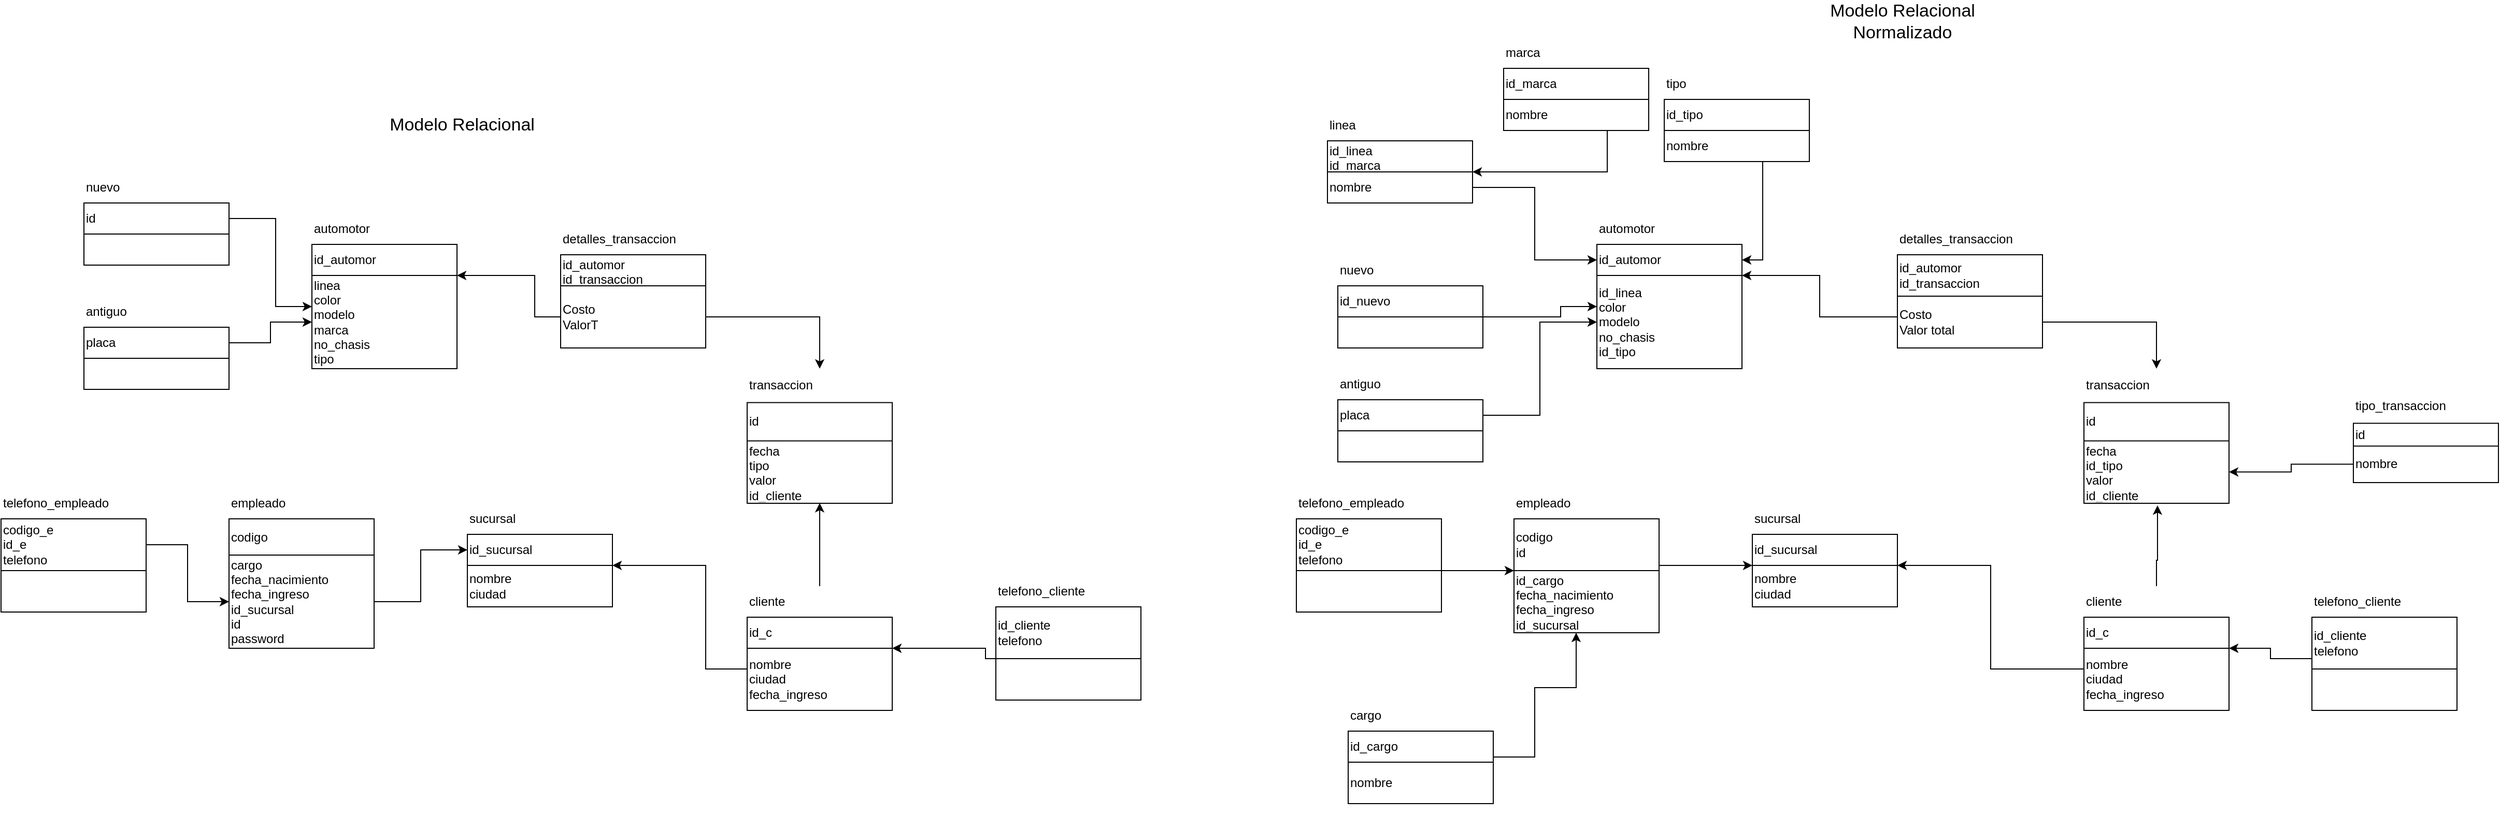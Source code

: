 <mxfile version="22.0.4" type="github">
  <diagram id="R2lEEEUBdFMjLlhIrx00" name="Page-1">
    <mxGraphModel dx="2284" dy="1858" grid="1" gridSize="10" guides="1" tooltips="1" connect="1" arrows="1" fold="1" page="1" pageScale="1" pageWidth="850" pageHeight="1100" math="0" shadow="0" extFonts="Permanent Marker^https://fonts.googleapis.com/css?family=Permanent+Marker">
      <root>
        <mxCell id="0" />
        <mxCell id="1" parent="0" />
        <mxCell id="caQOpXR8TpU0hCaSds-r-81" value="" style="group" parent="1" vertex="1" connectable="0">
          <mxGeometry x="-100" y="120" width="140" height="110" as="geometry" />
        </mxCell>
        <mxCell id="caQOpXR8TpU0hCaSds-r-75" value="" style="shape=table;startSize=0;container=1;collapsible=0;childLayout=tableLayout;" parent="caQOpXR8TpU0hCaSds-r-81" vertex="1">
          <mxGeometry y="30" width="140" height="120" as="geometry" />
        </mxCell>
        <mxCell id="caQOpXR8TpU0hCaSds-r-76" value="" style="shape=tableRow;horizontal=0;startSize=0;swimlaneHead=0;swimlaneBody=0;strokeColor=inherit;top=0;left=0;bottom=0;right=0;collapsible=0;dropTarget=0;fillColor=none;points=[[0,0.5],[1,0.5]];portConstraint=eastwest;" parent="caQOpXR8TpU0hCaSds-r-75" vertex="1">
          <mxGeometry width="140" height="30" as="geometry" />
        </mxCell>
        <mxCell id="caQOpXR8TpU0hCaSds-r-77" value="id_automor" style="shape=partialRectangle;html=1;whiteSpace=wrap;connectable=0;strokeColor=inherit;overflow=hidden;fillColor=none;top=0;left=0;bottom=0;right=0;pointerEvents=1;align=left;" parent="caQOpXR8TpU0hCaSds-r-76" vertex="1">
          <mxGeometry width="140" height="30" as="geometry">
            <mxRectangle width="140" height="30" as="alternateBounds" />
          </mxGeometry>
        </mxCell>
        <mxCell id="caQOpXR8TpU0hCaSds-r-78" value="" style="shape=tableRow;horizontal=0;startSize=0;swimlaneHead=0;swimlaneBody=0;strokeColor=inherit;top=0;left=0;bottom=0;right=0;collapsible=0;dropTarget=0;fillColor=none;points=[[0,0.5],[1,0.5]];portConstraint=eastwest;" parent="caQOpXR8TpU0hCaSds-r-75" vertex="1">
          <mxGeometry y="30" width="140" height="90" as="geometry" />
        </mxCell>
        <mxCell id="caQOpXR8TpU0hCaSds-r-79" value="linea&lt;br style=&quot;border-color: var(--border-color);&quot;&gt;&lt;span style=&quot;&quot;&gt;color&lt;/span&gt;&lt;br style=&quot;border-color: var(--border-color);&quot;&gt;&lt;span style=&quot;&quot;&gt;modelo&lt;/span&gt;&lt;br style=&quot;border-color: var(--border-color);&quot;&gt;&lt;span style=&quot;&quot;&gt;marca&lt;/span&gt;&lt;br style=&quot;border-color: var(--border-color);&quot;&gt;&lt;span style=&quot;&quot;&gt;no_chasis&lt;/span&gt;&lt;br style=&quot;border-color: var(--border-color);&quot;&gt;&lt;span style=&quot;&quot;&gt;tipo&lt;/span&gt;&lt;span style=&quot;border-color: var(--border-color);&quot;&gt;&lt;span style=&quot;white-space: pre;&quot;&gt;&amp;nbsp;&amp;nbsp;&amp;nbsp;&amp;nbsp;&lt;/span&gt;&lt;/span&gt;&lt;span style=&quot;border-color: var(--border-color);&quot;&gt;&lt;span style=&quot;white-space: pre;&quot;&gt;&amp;nbsp;&amp;nbsp;&amp;nbsp;&amp;nbsp;&lt;/span&gt;&lt;/span&gt;&lt;span style=&quot;border-color: var(--border-color);&quot;&gt;&lt;span style=&quot;white-space: pre;&quot;&gt;&amp;nbsp;&amp;nbsp;&amp;nbsp;&amp;nbsp;&lt;/span&gt;&lt;/span&gt;&lt;span style=&quot;border-color: var(--border-color);&quot;&gt;&lt;span style=&quot;white-space: pre;&quot;&gt;&amp;nbsp;&amp;nbsp;&amp;nbsp;&amp;nbsp;&lt;/span&gt;&lt;/span&gt;&lt;span style=&quot;border-color: var(--border-color);&quot;&gt;&lt;span style=&quot;white-space: pre;&quot;&gt;&amp;nbsp;&amp;nbsp;&amp;nbsp;&amp;nbsp;&lt;/span&gt;&lt;/span&gt;&lt;span style=&quot;border-color: var(--border-color);&quot;&gt;&lt;span style=&quot;white-space: pre;&quot;&gt;&amp;nbsp;&amp;nbsp;&amp;nbsp;&amp;nbsp;&lt;/span&gt;&lt;/span&gt;&lt;span style=&quot;border-color: var(--border-color);&quot;&gt;&lt;span style=&quot;white-space: pre;&quot;&gt;&amp;nbsp;&amp;nbsp;&amp;nbsp;&amp;nbsp;&lt;/span&gt;&lt;/span&gt;&lt;span style=&quot;border-color: var(--border-color);&quot;&gt;&lt;span style=&quot;white-space: pre;&quot;&gt;&amp;nbsp;&amp;nbsp;&amp;nbsp;&amp;nbsp;&lt;/span&gt;&lt;/span&gt;&lt;span style=&quot;border-color: var(--border-color);&quot;&gt;&lt;span style=&quot;white-space: pre;&quot;&gt;&amp;nbsp;&amp;nbsp;&amp;nbsp;&amp;nbsp;&lt;/span&gt;&lt;/span&gt;" style="shape=partialRectangle;html=1;whiteSpace=wrap;connectable=0;strokeColor=inherit;overflow=hidden;fillColor=none;top=0;left=0;bottom=0;right=0;pointerEvents=1;align=left;" parent="caQOpXR8TpU0hCaSds-r-78" vertex="1">
          <mxGeometry width="140" height="90" as="geometry">
            <mxRectangle width="140" height="90" as="alternateBounds" />
          </mxGeometry>
        </mxCell>
        <mxCell id="caQOpXR8TpU0hCaSds-r-80" value="automotor" style="text;html=1;strokeColor=none;fillColor=none;align=left;verticalAlign=middle;whiteSpace=wrap;rounded=0;" parent="caQOpXR8TpU0hCaSds-r-81" vertex="1">
          <mxGeometry width="140" height="30" as="geometry" />
        </mxCell>
        <mxCell id="caQOpXR8TpU0hCaSds-r-86" value="" style="group" parent="1" vertex="1" connectable="0">
          <mxGeometry x="-320" y="80" width="140" height="110" as="geometry" />
        </mxCell>
        <mxCell id="caQOpXR8TpU0hCaSds-r-87" value="" style="shape=table;startSize=0;container=1;collapsible=0;childLayout=tableLayout;" parent="caQOpXR8TpU0hCaSds-r-86" vertex="1">
          <mxGeometry y="30" width="140" height="60" as="geometry" />
        </mxCell>
        <mxCell id="caQOpXR8TpU0hCaSds-r-88" value="" style="shape=tableRow;horizontal=0;startSize=0;swimlaneHead=0;swimlaneBody=0;strokeColor=inherit;top=0;left=0;bottom=0;right=0;collapsible=0;dropTarget=0;fillColor=none;points=[[0,0.5],[1,0.5]];portConstraint=eastwest;" parent="caQOpXR8TpU0hCaSds-r-87" vertex="1">
          <mxGeometry width="140" height="30" as="geometry" />
        </mxCell>
        <mxCell id="caQOpXR8TpU0hCaSds-r-89" value="id" style="shape=partialRectangle;html=1;whiteSpace=wrap;connectable=0;strokeColor=inherit;overflow=hidden;fillColor=none;top=0;left=0;bottom=0;right=0;pointerEvents=1;align=left;" parent="caQOpXR8TpU0hCaSds-r-88" vertex="1">
          <mxGeometry width="140" height="30" as="geometry">
            <mxRectangle width="140" height="30" as="alternateBounds" />
          </mxGeometry>
        </mxCell>
        <mxCell id="caQOpXR8TpU0hCaSds-r-90" value="" style="shape=tableRow;horizontal=0;startSize=0;swimlaneHead=0;swimlaneBody=0;strokeColor=inherit;top=0;left=0;bottom=0;right=0;collapsible=0;dropTarget=0;fillColor=none;points=[[0,0.5],[1,0.5]];portConstraint=eastwest;" parent="caQOpXR8TpU0hCaSds-r-87" vertex="1">
          <mxGeometry y="30" width="140" height="30" as="geometry" />
        </mxCell>
        <mxCell id="caQOpXR8TpU0hCaSds-r-91" value="" style="shape=partialRectangle;html=1;whiteSpace=wrap;connectable=0;strokeColor=inherit;overflow=hidden;fillColor=none;top=0;left=0;bottom=0;right=0;pointerEvents=1;align=left;" parent="caQOpXR8TpU0hCaSds-r-90" vertex="1">
          <mxGeometry width="140" height="30" as="geometry">
            <mxRectangle width="140" height="30" as="alternateBounds" />
          </mxGeometry>
        </mxCell>
        <mxCell id="caQOpXR8TpU0hCaSds-r-92" value="nuevo" style="text;html=1;strokeColor=none;fillColor=none;align=left;verticalAlign=middle;whiteSpace=wrap;rounded=0;" parent="caQOpXR8TpU0hCaSds-r-86" vertex="1">
          <mxGeometry width="140" height="30" as="geometry" />
        </mxCell>
        <mxCell id="caQOpXR8TpU0hCaSds-r-93" value="" style="group" parent="1" vertex="1" connectable="0">
          <mxGeometry x="-320" y="200" width="140" height="110" as="geometry" />
        </mxCell>
        <mxCell id="caQOpXR8TpU0hCaSds-r-94" value="" style="shape=table;startSize=0;container=1;collapsible=0;childLayout=tableLayout;" parent="caQOpXR8TpU0hCaSds-r-93" vertex="1">
          <mxGeometry y="30" width="140" height="60" as="geometry" />
        </mxCell>
        <mxCell id="caQOpXR8TpU0hCaSds-r-95" value="" style="shape=tableRow;horizontal=0;startSize=0;swimlaneHead=0;swimlaneBody=0;strokeColor=inherit;top=0;left=0;bottom=0;right=0;collapsible=0;dropTarget=0;fillColor=none;points=[[0,0.5],[1,0.5]];portConstraint=eastwest;" parent="caQOpXR8TpU0hCaSds-r-94" vertex="1">
          <mxGeometry width="140" height="30" as="geometry" />
        </mxCell>
        <mxCell id="caQOpXR8TpU0hCaSds-r-96" value="placa" style="shape=partialRectangle;html=1;whiteSpace=wrap;connectable=0;strokeColor=inherit;overflow=hidden;fillColor=none;top=0;left=0;bottom=0;right=0;pointerEvents=1;align=left;" parent="caQOpXR8TpU0hCaSds-r-95" vertex="1">
          <mxGeometry width="140" height="30" as="geometry">
            <mxRectangle width="140" height="30" as="alternateBounds" />
          </mxGeometry>
        </mxCell>
        <mxCell id="caQOpXR8TpU0hCaSds-r-97" value="" style="shape=tableRow;horizontal=0;startSize=0;swimlaneHead=0;swimlaneBody=0;strokeColor=inherit;top=0;left=0;bottom=0;right=0;collapsible=0;dropTarget=0;fillColor=none;points=[[0,0.5],[1,0.5]];portConstraint=eastwest;" parent="caQOpXR8TpU0hCaSds-r-94" vertex="1">
          <mxGeometry y="30" width="140" height="30" as="geometry" />
        </mxCell>
        <mxCell id="caQOpXR8TpU0hCaSds-r-98" value="" style="shape=partialRectangle;html=1;whiteSpace=wrap;connectable=0;strokeColor=inherit;overflow=hidden;fillColor=none;top=0;left=0;bottom=0;right=0;pointerEvents=1;align=left;" parent="caQOpXR8TpU0hCaSds-r-97" vertex="1">
          <mxGeometry width="140" height="30" as="geometry">
            <mxRectangle width="140" height="30" as="alternateBounds" />
          </mxGeometry>
        </mxCell>
        <mxCell id="caQOpXR8TpU0hCaSds-r-99" value="antiguo" style="text;html=1;strokeColor=none;fillColor=none;align=left;verticalAlign=middle;whiteSpace=wrap;rounded=0;" parent="caQOpXR8TpU0hCaSds-r-93" vertex="1">
          <mxGeometry width="140" height="30" as="geometry" />
        </mxCell>
        <mxCell id="caQOpXR8TpU0hCaSds-r-100" style="edgeStyle=orthogonalEdgeStyle;rounded=0;orthogonalLoop=1;jettySize=auto;html=1;" parent="1" source="caQOpXR8TpU0hCaSds-r-88" target="caQOpXR8TpU0hCaSds-r-78" edge="1">
          <mxGeometry relative="1" as="geometry">
            <Array as="points">
              <mxPoint x="-135" y="125" />
              <mxPoint x="-135" y="210" />
            </Array>
          </mxGeometry>
        </mxCell>
        <mxCell id="caQOpXR8TpU0hCaSds-r-101" style="edgeStyle=orthogonalEdgeStyle;rounded=0;orthogonalLoop=1;jettySize=auto;html=1;" parent="1" source="caQOpXR8TpU0hCaSds-r-95" target="caQOpXR8TpU0hCaSds-r-78" edge="1">
          <mxGeometry relative="1" as="geometry" />
        </mxCell>
        <mxCell id="caQOpXR8TpU0hCaSds-r-102" value="" style="group" parent="1" vertex="1" connectable="0">
          <mxGeometry x="-180" y="385" width="140" height="150" as="geometry" />
        </mxCell>
        <mxCell id="caQOpXR8TpU0hCaSds-r-103" value="" style="shape=table;startSize=0;container=1;collapsible=0;childLayout=tableLayout;" parent="caQOpXR8TpU0hCaSds-r-102" vertex="1">
          <mxGeometry y="30" width="140" height="125" as="geometry" />
        </mxCell>
        <mxCell id="caQOpXR8TpU0hCaSds-r-104" value="" style="shape=tableRow;horizontal=0;startSize=0;swimlaneHead=0;swimlaneBody=0;strokeColor=inherit;top=0;left=0;bottom=0;right=0;collapsible=0;dropTarget=0;fillColor=none;points=[[0,0.5],[1,0.5]];portConstraint=eastwest;" parent="caQOpXR8TpU0hCaSds-r-103" vertex="1">
          <mxGeometry width="140" height="35" as="geometry" />
        </mxCell>
        <mxCell id="caQOpXR8TpU0hCaSds-r-105" value="codigo&lt;br&gt;" style="shape=partialRectangle;html=1;whiteSpace=wrap;connectable=0;strokeColor=inherit;overflow=hidden;fillColor=none;top=0;left=0;bottom=0;right=0;pointerEvents=1;align=left;" parent="caQOpXR8TpU0hCaSds-r-104" vertex="1">
          <mxGeometry width="140" height="35" as="geometry">
            <mxRectangle width="140" height="35" as="alternateBounds" />
          </mxGeometry>
        </mxCell>
        <mxCell id="caQOpXR8TpU0hCaSds-r-106" value="" style="shape=tableRow;horizontal=0;startSize=0;swimlaneHead=0;swimlaneBody=0;strokeColor=inherit;top=0;left=0;bottom=0;right=0;collapsible=0;dropTarget=0;fillColor=none;points=[[0,0.5],[1,0.5]];portConstraint=eastwest;" parent="caQOpXR8TpU0hCaSds-r-103" vertex="1">
          <mxGeometry y="35" width="140" height="90" as="geometry" />
        </mxCell>
        <mxCell id="caQOpXR8TpU0hCaSds-r-107" value="cargo&lt;br&gt;fecha_nacimiento&lt;br&gt;fecha_ingreso&lt;span style=&quot;&quot;&gt;&lt;span style=&quot;white-space: pre;&quot;&gt;&amp;nbsp;&amp;nbsp;&amp;nbsp;&amp;nbsp;&lt;/span&gt;&lt;/span&gt;&lt;br&gt;id_sucursal&lt;br&gt;id&lt;br&gt;password" style="shape=partialRectangle;html=1;whiteSpace=wrap;connectable=0;strokeColor=inherit;overflow=hidden;fillColor=none;top=0;left=0;bottom=0;right=0;pointerEvents=1;align=left;" parent="caQOpXR8TpU0hCaSds-r-106" vertex="1">
          <mxGeometry width="140" height="90" as="geometry">
            <mxRectangle width="140" height="90" as="alternateBounds" />
          </mxGeometry>
        </mxCell>
        <mxCell id="caQOpXR8TpU0hCaSds-r-108" value="empleado" style="text;html=1;strokeColor=none;fillColor=none;align=left;verticalAlign=middle;whiteSpace=wrap;rounded=0;" parent="caQOpXR8TpU0hCaSds-r-102" vertex="1">
          <mxGeometry width="140" height="30" as="geometry" />
        </mxCell>
        <mxCell id="caQOpXR8TpU0hCaSds-r-114" value="" style="group" parent="1" vertex="1" connectable="0">
          <mxGeometry x="-400" y="385" width="140" height="110" as="geometry" />
        </mxCell>
        <mxCell id="caQOpXR8TpU0hCaSds-r-115" value="" style="shape=table;startSize=0;container=1;collapsible=0;childLayout=tableLayout;" parent="caQOpXR8TpU0hCaSds-r-114" vertex="1">
          <mxGeometry y="30" width="140" height="90" as="geometry" />
        </mxCell>
        <mxCell id="caQOpXR8TpU0hCaSds-r-116" value="" style="shape=tableRow;horizontal=0;startSize=0;swimlaneHead=0;swimlaneBody=0;strokeColor=inherit;top=0;left=0;bottom=0;right=0;collapsible=0;dropTarget=0;fillColor=none;points=[[0,0.5],[1,0.5]];portConstraint=eastwest;" parent="caQOpXR8TpU0hCaSds-r-115" vertex="1">
          <mxGeometry width="140" height="50" as="geometry" />
        </mxCell>
        <mxCell id="caQOpXR8TpU0hCaSds-r-117" value="codigo_e&lt;br&gt;id_e&lt;br&gt;telefono" style="shape=partialRectangle;html=1;whiteSpace=wrap;connectable=0;strokeColor=inherit;overflow=hidden;fillColor=none;top=0;left=0;bottom=0;right=0;pointerEvents=1;align=left;" parent="caQOpXR8TpU0hCaSds-r-116" vertex="1">
          <mxGeometry width="140" height="50" as="geometry">
            <mxRectangle width="140" height="50" as="alternateBounds" />
          </mxGeometry>
        </mxCell>
        <mxCell id="caQOpXR8TpU0hCaSds-r-118" value="" style="shape=tableRow;horizontal=0;startSize=0;swimlaneHead=0;swimlaneBody=0;strokeColor=inherit;top=0;left=0;bottom=0;right=0;collapsible=0;dropTarget=0;fillColor=none;points=[[0,0.5],[1,0.5]];portConstraint=eastwest;" parent="caQOpXR8TpU0hCaSds-r-115" vertex="1">
          <mxGeometry y="50" width="140" height="40" as="geometry" />
        </mxCell>
        <mxCell id="caQOpXR8TpU0hCaSds-r-119" value="" style="shape=partialRectangle;html=1;whiteSpace=wrap;connectable=0;strokeColor=inherit;overflow=hidden;fillColor=none;top=0;left=0;bottom=0;right=0;pointerEvents=1;align=left;" parent="caQOpXR8TpU0hCaSds-r-118" vertex="1">
          <mxGeometry width="140" height="40" as="geometry">
            <mxRectangle width="140" height="40" as="alternateBounds" />
          </mxGeometry>
        </mxCell>
        <mxCell id="caQOpXR8TpU0hCaSds-r-120" value="telefono_empleado" style="text;html=1;strokeColor=none;fillColor=none;align=left;verticalAlign=middle;whiteSpace=wrap;rounded=0;" parent="caQOpXR8TpU0hCaSds-r-114" vertex="1">
          <mxGeometry width="140" height="30" as="geometry" />
        </mxCell>
        <mxCell id="caQOpXR8TpU0hCaSds-r-121" style="edgeStyle=orthogonalEdgeStyle;rounded=0;orthogonalLoop=1;jettySize=auto;html=1;" parent="1" source="caQOpXR8TpU0hCaSds-r-116" target="caQOpXR8TpU0hCaSds-r-106" edge="1">
          <mxGeometry relative="1" as="geometry">
            <Array as="points" />
          </mxGeometry>
        </mxCell>
        <mxCell id="caQOpXR8TpU0hCaSds-r-122" value="" style="group" parent="1" vertex="1" connectable="0">
          <mxGeometry x="320" y="270" width="140" height="130" as="geometry" />
        </mxCell>
        <mxCell id="caQOpXR8TpU0hCaSds-r-123" value="" style="shape=table;startSize=0;container=1;collapsible=0;childLayout=tableLayout;" parent="caQOpXR8TpU0hCaSds-r-122" vertex="1">
          <mxGeometry y="32.73" width="140" height="97.27" as="geometry" />
        </mxCell>
        <mxCell id="caQOpXR8TpU0hCaSds-r-124" value="" style="shape=tableRow;horizontal=0;startSize=0;swimlaneHead=0;swimlaneBody=0;strokeColor=inherit;top=0;left=0;bottom=0;right=0;collapsible=0;dropTarget=0;fillColor=none;points=[[0,0.5],[1,0.5]];portConstraint=eastwest;" parent="caQOpXR8TpU0hCaSds-r-123" vertex="1">
          <mxGeometry width="140" height="37" as="geometry" />
        </mxCell>
        <mxCell id="caQOpXR8TpU0hCaSds-r-125" value="id" style="shape=partialRectangle;html=1;whiteSpace=wrap;connectable=0;strokeColor=inherit;overflow=hidden;fillColor=none;top=0;left=0;bottom=0;right=0;pointerEvents=1;align=left;" parent="caQOpXR8TpU0hCaSds-r-124" vertex="1">
          <mxGeometry width="140" height="37" as="geometry">
            <mxRectangle width="140" height="37" as="alternateBounds" />
          </mxGeometry>
        </mxCell>
        <mxCell id="caQOpXR8TpU0hCaSds-r-126" value="" style="shape=tableRow;horizontal=0;startSize=0;swimlaneHead=0;swimlaneBody=0;strokeColor=inherit;top=0;left=0;bottom=0;right=0;collapsible=0;dropTarget=0;fillColor=none;points=[[0,0.5],[1,0.5]];portConstraint=eastwest;" parent="caQOpXR8TpU0hCaSds-r-123" vertex="1">
          <mxGeometry y="37" width="140" height="60" as="geometry" />
        </mxCell>
        <mxCell id="caQOpXR8TpU0hCaSds-r-127" value="fecha&lt;br&gt;tipo&lt;br&gt;valor&lt;br&gt;id_cliente" style="shape=partialRectangle;html=1;whiteSpace=wrap;connectable=0;strokeColor=inherit;overflow=hidden;fillColor=none;top=0;left=0;bottom=0;right=0;pointerEvents=1;align=left;" parent="caQOpXR8TpU0hCaSds-r-126" vertex="1">
          <mxGeometry width="140" height="60" as="geometry">
            <mxRectangle width="140" height="60" as="alternateBounds" />
          </mxGeometry>
        </mxCell>
        <mxCell id="caQOpXR8TpU0hCaSds-r-128" value="transaccion" style="text;html=1;strokeColor=none;fillColor=none;align=left;verticalAlign=middle;whiteSpace=wrap;rounded=0;" parent="caQOpXR8TpU0hCaSds-r-122" vertex="1">
          <mxGeometry width="140" height="32.727" as="geometry" />
        </mxCell>
        <mxCell id="caQOpXR8TpU0hCaSds-r-129" value="" style="group" parent="1" vertex="1" connectable="0">
          <mxGeometry x="50" y="400" width="140" height="110" as="geometry" />
        </mxCell>
        <mxCell id="caQOpXR8TpU0hCaSds-r-130" value="" style="shape=table;startSize=0;container=1;collapsible=0;childLayout=tableLayout;" parent="caQOpXR8TpU0hCaSds-r-129" vertex="1">
          <mxGeometry y="30" width="140" height="70" as="geometry" />
        </mxCell>
        <mxCell id="caQOpXR8TpU0hCaSds-r-131" value="" style="shape=tableRow;horizontal=0;startSize=0;swimlaneHead=0;swimlaneBody=0;strokeColor=inherit;top=0;left=0;bottom=0;right=0;collapsible=0;dropTarget=0;fillColor=none;points=[[0,0.5],[1,0.5]];portConstraint=eastwest;" parent="caQOpXR8TpU0hCaSds-r-130" vertex="1">
          <mxGeometry width="140" height="30" as="geometry" />
        </mxCell>
        <mxCell id="caQOpXR8TpU0hCaSds-r-132" value="id_sucursal" style="shape=partialRectangle;html=1;whiteSpace=wrap;connectable=0;strokeColor=inherit;overflow=hidden;fillColor=none;top=0;left=0;bottom=0;right=0;pointerEvents=1;align=left;" parent="caQOpXR8TpU0hCaSds-r-131" vertex="1">
          <mxGeometry width="140" height="30" as="geometry">
            <mxRectangle width="140" height="30" as="alternateBounds" />
          </mxGeometry>
        </mxCell>
        <mxCell id="caQOpXR8TpU0hCaSds-r-133" value="" style="shape=tableRow;horizontal=0;startSize=0;swimlaneHead=0;swimlaneBody=0;strokeColor=inherit;top=0;left=0;bottom=0;right=0;collapsible=0;dropTarget=0;fillColor=none;points=[[0,0.5],[1,0.5]];portConstraint=eastwest;" parent="caQOpXR8TpU0hCaSds-r-130" vertex="1">
          <mxGeometry y="30" width="140" height="40" as="geometry" />
        </mxCell>
        <mxCell id="caQOpXR8TpU0hCaSds-r-134" value="nombre&lt;br&gt;ciudad" style="shape=partialRectangle;html=1;whiteSpace=wrap;connectable=0;strokeColor=inherit;overflow=hidden;fillColor=none;top=0;left=0;bottom=0;right=0;pointerEvents=1;align=left;" parent="caQOpXR8TpU0hCaSds-r-133" vertex="1">
          <mxGeometry width="140" height="40" as="geometry">
            <mxRectangle width="140" height="40" as="alternateBounds" />
          </mxGeometry>
        </mxCell>
        <mxCell id="caQOpXR8TpU0hCaSds-r-135" value="sucursal" style="text;html=1;strokeColor=none;fillColor=none;align=left;verticalAlign=middle;whiteSpace=wrap;rounded=0;" parent="caQOpXR8TpU0hCaSds-r-129" vertex="1">
          <mxGeometry width="140" height="30" as="geometry" />
        </mxCell>
        <mxCell id="caQOpXR8TpU0hCaSds-r-136" value="" style="group" parent="1" vertex="1" connectable="0">
          <mxGeometry x="320" y="480" width="140" height="110" as="geometry" />
        </mxCell>
        <mxCell id="caQOpXR8TpU0hCaSds-r-137" value="" style="shape=table;startSize=0;container=1;collapsible=0;childLayout=tableLayout;" parent="caQOpXR8TpU0hCaSds-r-136" vertex="1">
          <mxGeometry y="30" width="140" height="90" as="geometry" />
        </mxCell>
        <mxCell id="caQOpXR8TpU0hCaSds-r-138" value="" style="shape=tableRow;horizontal=0;startSize=0;swimlaneHead=0;swimlaneBody=0;strokeColor=inherit;top=0;left=0;bottom=0;right=0;collapsible=0;dropTarget=0;fillColor=none;points=[[0,0.5],[1,0.5]];portConstraint=eastwest;" parent="caQOpXR8TpU0hCaSds-r-137" vertex="1">
          <mxGeometry width="140" height="30" as="geometry" />
        </mxCell>
        <mxCell id="caQOpXR8TpU0hCaSds-r-139" value="id_c" style="shape=partialRectangle;html=1;whiteSpace=wrap;connectable=0;strokeColor=inherit;overflow=hidden;fillColor=none;top=0;left=0;bottom=0;right=0;pointerEvents=1;align=left;" parent="caQOpXR8TpU0hCaSds-r-138" vertex="1">
          <mxGeometry width="140" height="30" as="geometry">
            <mxRectangle width="140" height="30" as="alternateBounds" />
          </mxGeometry>
        </mxCell>
        <mxCell id="caQOpXR8TpU0hCaSds-r-140" value="" style="shape=tableRow;horizontal=0;startSize=0;swimlaneHead=0;swimlaneBody=0;strokeColor=inherit;top=0;left=0;bottom=0;right=0;collapsible=0;dropTarget=0;fillColor=none;points=[[0,0.5],[1,0.5]];portConstraint=eastwest;" parent="caQOpXR8TpU0hCaSds-r-137" vertex="1">
          <mxGeometry y="30" width="140" height="60" as="geometry" />
        </mxCell>
        <mxCell id="caQOpXR8TpU0hCaSds-r-141" value="nombre&lt;br&gt;ciudad&lt;br&gt;fecha_ingreso" style="shape=partialRectangle;html=1;whiteSpace=wrap;connectable=0;strokeColor=inherit;overflow=hidden;fillColor=none;top=0;left=0;bottom=0;right=0;pointerEvents=1;align=left;" parent="caQOpXR8TpU0hCaSds-r-140" vertex="1">
          <mxGeometry width="140" height="60" as="geometry">
            <mxRectangle width="140" height="60" as="alternateBounds" />
          </mxGeometry>
        </mxCell>
        <mxCell id="caQOpXR8TpU0hCaSds-r-142" value="cliente" style="text;html=1;strokeColor=none;fillColor=none;align=left;verticalAlign=middle;whiteSpace=wrap;rounded=0;" parent="caQOpXR8TpU0hCaSds-r-136" vertex="1">
          <mxGeometry width="140" height="30" as="geometry" />
        </mxCell>
        <mxCell id="caQOpXR8TpU0hCaSds-r-143" value="" style="group" parent="1" vertex="1" connectable="0">
          <mxGeometry x="560" y="470" width="140" height="110" as="geometry" />
        </mxCell>
        <mxCell id="caQOpXR8TpU0hCaSds-r-144" value="" style="shape=table;startSize=0;container=1;collapsible=0;childLayout=tableLayout;" parent="caQOpXR8TpU0hCaSds-r-143" vertex="1">
          <mxGeometry y="30" width="140" height="90" as="geometry" />
        </mxCell>
        <mxCell id="caQOpXR8TpU0hCaSds-r-145" value="" style="shape=tableRow;horizontal=0;startSize=0;swimlaneHead=0;swimlaneBody=0;strokeColor=inherit;top=0;left=0;bottom=0;right=0;collapsible=0;dropTarget=0;fillColor=none;points=[[0,0.5],[1,0.5]];portConstraint=eastwest;" parent="caQOpXR8TpU0hCaSds-r-144" vertex="1">
          <mxGeometry width="140" height="50" as="geometry" />
        </mxCell>
        <mxCell id="caQOpXR8TpU0hCaSds-r-146" value="id_cliente&lt;br&gt;telefono" style="shape=partialRectangle;html=1;whiteSpace=wrap;connectable=0;strokeColor=inherit;overflow=hidden;fillColor=none;top=0;left=0;bottom=0;right=0;pointerEvents=1;align=left;" parent="caQOpXR8TpU0hCaSds-r-145" vertex="1">
          <mxGeometry width="140" height="50" as="geometry">
            <mxRectangle width="140" height="50" as="alternateBounds" />
          </mxGeometry>
        </mxCell>
        <mxCell id="caQOpXR8TpU0hCaSds-r-147" value="" style="shape=tableRow;horizontal=0;startSize=0;swimlaneHead=0;swimlaneBody=0;strokeColor=inherit;top=0;left=0;bottom=0;right=0;collapsible=0;dropTarget=0;fillColor=none;points=[[0,0.5],[1,0.5]];portConstraint=eastwest;" parent="caQOpXR8TpU0hCaSds-r-144" vertex="1">
          <mxGeometry y="50" width="140" height="40" as="geometry" />
        </mxCell>
        <mxCell id="caQOpXR8TpU0hCaSds-r-148" value="" style="shape=partialRectangle;html=1;whiteSpace=wrap;connectable=0;strokeColor=inherit;overflow=hidden;fillColor=none;top=0;left=0;bottom=0;right=0;pointerEvents=1;align=left;" parent="caQOpXR8TpU0hCaSds-r-147" vertex="1">
          <mxGeometry width="140" height="40" as="geometry">
            <mxRectangle width="140" height="40" as="alternateBounds" />
          </mxGeometry>
        </mxCell>
        <mxCell id="caQOpXR8TpU0hCaSds-r-149" value="telefono_cliente" style="text;html=1;strokeColor=none;fillColor=none;align=left;verticalAlign=middle;whiteSpace=wrap;rounded=0;" parent="caQOpXR8TpU0hCaSds-r-143" vertex="1">
          <mxGeometry width="140" height="30" as="geometry" />
        </mxCell>
        <mxCell id="caQOpXR8TpU0hCaSds-r-150" style="edgeStyle=orthogonalEdgeStyle;rounded=0;orthogonalLoop=1;jettySize=auto;html=1;" parent="1" source="caQOpXR8TpU0hCaSds-r-106" target="caQOpXR8TpU0hCaSds-r-131" edge="1">
          <mxGeometry relative="1" as="geometry">
            <Array as="points" />
          </mxGeometry>
        </mxCell>
        <mxCell id="caQOpXR8TpU0hCaSds-r-152" style="edgeStyle=orthogonalEdgeStyle;rounded=0;orthogonalLoop=1;jettySize=auto;html=1;" parent="1" source="caQOpXR8TpU0hCaSds-r-145" target="caQOpXR8TpU0hCaSds-r-138" edge="1">
          <mxGeometry relative="1" as="geometry">
            <Array as="points">
              <mxPoint x="550" y="550" />
              <mxPoint x="550" y="540" />
            </Array>
          </mxGeometry>
        </mxCell>
        <mxCell id="caQOpXR8TpU0hCaSds-r-153" style="edgeStyle=orthogonalEdgeStyle;rounded=0;orthogonalLoop=1;jettySize=auto;html=1;" parent="1" source="caQOpXR8TpU0hCaSds-r-140" target="caQOpXR8TpU0hCaSds-r-131" edge="1">
          <mxGeometry relative="1" as="geometry">
            <Array as="points">
              <mxPoint x="280" y="560" />
              <mxPoint x="280" y="460" />
            </Array>
          </mxGeometry>
        </mxCell>
        <mxCell id="caQOpXR8TpU0hCaSds-r-155" style="edgeStyle=orthogonalEdgeStyle;rounded=0;orthogonalLoop=1;jettySize=auto;html=1;" parent="1" source="caQOpXR8TpU0hCaSds-r-142" target="caQOpXR8TpU0hCaSds-r-126" edge="1">
          <mxGeometry relative="1" as="geometry">
            <Array as="points">
              <mxPoint x="390" y="470" />
              <mxPoint x="390" y="470" />
            </Array>
          </mxGeometry>
        </mxCell>
        <mxCell id="caQOpXR8TpU0hCaSds-r-156" value="Modelo Relacional" style="text;html=1;strokeColor=none;fillColor=none;align=center;verticalAlign=middle;whiteSpace=wrap;rounded=0;fontSize=17;" parent="1" vertex="1">
          <mxGeometry x="-60" y="20" width="210" height="30" as="geometry" />
        </mxCell>
        <mxCell id="caQOpXR8TpU0hCaSds-r-157" value="" style="group" parent="1" vertex="1" connectable="0">
          <mxGeometry x="140" y="130" width="140" height="110" as="geometry" />
        </mxCell>
        <mxCell id="caQOpXR8TpU0hCaSds-r-158" value="" style="shape=table;startSize=0;container=1;collapsible=0;childLayout=tableLayout;" parent="caQOpXR8TpU0hCaSds-r-157" vertex="1">
          <mxGeometry y="30" width="140" height="90" as="geometry" />
        </mxCell>
        <mxCell id="caQOpXR8TpU0hCaSds-r-159" value="" style="shape=tableRow;horizontal=0;startSize=0;swimlaneHead=0;swimlaneBody=0;strokeColor=inherit;top=0;left=0;bottom=0;right=0;collapsible=0;dropTarget=0;fillColor=none;points=[[0,0.5],[1,0.5]];portConstraint=eastwest;" parent="caQOpXR8TpU0hCaSds-r-158" vertex="1">
          <mxGeometry width="140" height="30" as="geometry" />
        </mxCell>
        <mxCell id="caQOpXR8TpU0hCaSds-r-160" value="id_automor&lt;br&gt;id_transaccion" style="shape=partialRectangle;html=1;whiteSpace=wrap;connectable=0;strokeColor=inherit;overflow=hidden;fillColor=none;top=0;left=0;bottom=0;right=0;pointerEvents=1;align=left;" parent="caQOpXR8TpU0hCaSds-r-159" vertex="1">
          <mxGeometry width="140" height="30" as="geometry">
            <mxRectangle width="140" height="30" as="alternateBounds" />
          </mxGeometry>
        </mxCell>
        <mxCell id="caQOpXR8TpU0hCaSds-r-161" value="" style="shape=tableRow;horizontal=0;startSize=0;swimlaneHead=0;swimlaneBody=0;strokeColor=inherit;top=0;left=0;bottom=0;right=0;collapsible=0;dropTarget=0;fillColor=none;points=[[0,0.5],[1,0.5]];portConstraint=eastwest;" parent="caQOpXR8TpU0hCaSds-r-158" vertex="1">
          <mxGeometry y="30" width="140" height="60" as="geometry" />
        </mxCell>
        <mxCell id="caQOpXR8TpU0hCaSds-r-162" value="Costo&lt;br&gt;ValorT" style="shape=partialRectangle;html=1;whiteSpace=wrap;connectable=0;strokeColor=inherit;overflow=hidden;fillColor=none;top=0;left=0;bottom=0;right=0;pointerEvents=1;align=left;" parent="caQOpXR8TpU0hCaSds-r-161" vertex="1">
          <mxGeometry width="140" height="60" as="geometry">
            <mxRectangle width="140" height="60" as="alternateBounds" />
          </mxGeometry>
        </mxCell>
        <mxCell id="caQOpXR8TpU0hCaSds-r-163" value="detalles_transaccion" style="text;html=1;strokeColor=none;fillColor=none;align=left;verticalAlign=middle;whiteSpace=wrap;rounded=0;" parent="caQOpXR8TpU0hCaSds-r-157" vertex="1">
          <mxGeometry width="140" height="30" as="geometry" />
        </mxCell>
        <mxCell id="caQOpXR8TpU0hCaSds-r-164" style="edgeStyle=orthogonalEdgeStyle;rounded=0;orthogonalLoop=1;jettySize=auto;html=1;" parent="1" source="caQOpXR8TpU0hCaSds-r-161" target="caQOpXR8TpU0hCaSds-r-76" edge="1">
          <mxGeometry relative="1" as="geometry">
            <Array as="points">
              <mxPoint x="115" y="220" />
              <mxPoint x="115" y="180" />
            </Array>
          </mxGeometry>
        </mxCell>
        <mxCell id="caQOpXR8TpU0hCaSds-r-165" style="edgeStyle=orthogonalEdgeStyle;rounded=0;orthogonalLoop=1;jettySize=auto;html=1;" parent="1" source="caQOpXR8TpU0hCaSds-r-161" target="caQOpXR8TpU0hCaSds-r-128" edge="1">
          <mxGeometry relative="1" as="geometry" />
        </mxCell>
        <mxCell id="caQOpXR8TpU0hCaSds-r-166" value="Modelo Relacional Normalizado" style="text;html=1;strokeColor=none;fillColor=none;align=center;verticalAlign=middle;whiteSpace=wrap;rounded=0;fontSize=17;" parent="1" vertex="1">
          <mxGeometry x="1330" y="-80" width="210" height="30" as="geometry" />
        </mxCell>
        <mxCell id="caQOpXR8TpU0hCaSds-r-167" value="" style="group" parent="1" vertex="1" connectable="0">
          <mxGeometry x="1140" y="120" width="140" height="110" as="geometry" />
        </mxCell>
        <mxCell id="caQOpXR8TpU0hCaSds-r-168" value="" style="shape=table;startSize=0;container=1;collapsible=0;childLayout=tableLayout;" parent="caQOpXR8TpU0hCaSds-r-167" vertex="1">
          <mxGeometry y="30" width="140" height="120" as="geometry" />
        </mxCell>
        <mxCell id="caQOpXR8TpU0hCaSds-r-169" value="" style="shape=tableRow;horizontal=0;startSize=0;swimlaneHead=0;swimlaneBody=0;strokeColor=inherit;top=0;left=0;bottom=0;right=0;collapsible=0;dropTarget=0;fillColor=none;points=[[0,0.5],[1,0.5]];portConstraint=eastwest;" parent="caQOpXR8TpU0hCaSds-r-168" vertex="1">
          <mxGeometry width="140" height="30" as="geometry" />
        </mxCell>
        <mxCell id="caQOpXR8TpU0hCaSds-r-170" value="id_automor" style="shape=partialRectangle;html=1;whiteSpace=wrap;connectable=0;strokeColor=inherit;overflow=hidden;fillColor=none;top=0;left=0;bottom=0;right=0;pointerEvents=1;align=left;" parent="caQOpXR8TpU0hCaSds-r-169" vertex="1">
          <mxGeometry width="140" height="30" as="geometry">
            <mxRectangle width="140" height="30" as="alternateBounds" />
          </mxGeometry>
        </mxCell>
        <mxCell id="caQOpXR8TpU0hCaSds-r-171" value="" style="shape=tableRow;horizontal=0;startSize=0;swimlaneHead=0;swimlaneBody=0;strokeColor=inherit;top=0;left=0;bottom=0;right=0;collapsible=0;dropTarget=0;fillColor=none;points=[[0,0.5],[1,0.5]];portConstraint=eastwest;" parent="caQOpXR8TpU0hCaSds-r-168" vertex="1">
          <mxGeometry y="30" width="140" height="90" as="geometry" />
        </mxCell>
        <mxCell id="caQOpXR8TpU0hCaSds-r-172" value="id_linea&lt;br style=&quot;border-color: var(--border-color);&quot;&gt;&lt;span style=&quot;&quot;&gt;color&lt;/span&gt;&lt;br style=&quot;border-color: var(--border-color);&quot;&gt;&lt;span style=&quot;&quot;&gt;modelo&lt;/span&gt;&lt;br style=&quot;border-color: var(--border-color);&quot;&gt;&lt;span style=&quot;&quot;&gt;no_chasis&lt;/span&gt;&lt;br style=&quot;border-color: var(--border-color);&quot;&gt;&lt;span style=&quot;&quot;&gt;id_tipo&lt;/span&gt;&lt;span style=&quot;border-color: var(--border-color);&quot;&gt;&lt;span style=&quot;white-space: pre;&quot;&gt;&amp;nbsp;&amp;nbsp;&amp;nbsp;&amp;nbsp;&lt;/span&gt;&lt;/span&gt;&lt;span style=&quot;border-color: var(--border-color);&quot;&gt;&lt;span style=&quot;white-space: pre;&quot;&gt;&amp;nbsp;&amp;nbsp;&amp;nbsp;&amp;nbsp;&lt;/span&gt;&lt;/span&gt;&lt;span style=&quot;border-color: var(--border-color);&quot;&gt;&lt;span style=&quot;white-space: pre;&quot;&gt;&amp;nbsp;&amp;nbsp;&amp;nbsp;&amp;nbsp;&lt;/span&gt;&lt;/span&gt;&lt;span style=&quot;border-color: var(--border-color);&quot;&gt;&lt;span style=&quot;white-space: pre;&quot;&gt;&amp;nbsp;&amp;nbsp;&amp;nbsp;&amp;nbsp;&lt;/span&gt;&lt;/span&gt;&lt;span style=&quot;border-color: var(--border-color);&quot;&gt;&lt;span style=&quot;white-space: pre;&quot;&gt;&amp;nbsp;&amp;nbsp;&amp;nbsp;&amp;nbsp;&lt;/span&gt;&lt;/span&gt;&lt;span style=&quot;border-color: var(--border-color);&quot;&gt;&lt;span style=&quot;white-space: pre;&quot;&gt;&amp;nbsp;&amp;nbsp;&amp;nbsp;&amp;nbsp;&lt;/span&gt;&lt;/span&gt;&lt;span style=&quot;border-color: var(--border-color);&quot;&gt;&lt;span style=&quot;white-space: pre;&quot;&gt;&amp;nbsp;&amp;nbsp;&amp;nbsp;&amp;nbsp;&lt;/span&gt;&lt;/span&gt;&lt;span style=&quot;border-color: var(--border-color);&quot;&gt;&lt;span style=&quot;white-space: pre;&quot;&gt;&amp;nbsp;&amp;nbsp;&amp;nbsp;&amp;nbsp;&lt;/span&gt;&lt;/span&gt;&lt;span style=&quot;border-color: var(--border-color);&quot;&gt;&lt;span style=&quot;white-space: pre;&quot;&gt;&amp;nbsp;&amp;nbsp;&amp;nbsp;&amp;nbsp;&lt;/span&gt;&lt;/span&gt;" style="shape=partialRectangle;html=1;whiteSpace=wrap;connectable=0;strokeColor=inherit;overflow=hidden;fillColor=none;top=0;left=0;bottom=0;right=0;pointerEvents=1;align=left;" parent="caQOpXR8TpU0hCaSds-r-171" vertex="1">
          <mxGeometry width="140" height="90" as="geometry">
            <mxRectangle width="140" height="90" as="alternateBounds" />
          </mxGeometry>
        </mxCell>
        <mxCell id="caQOpXR8TpU0hCaSds-r-173" value="automotor" style="text;html=1;strokeColor=none;fillColor=none;align=left;verticalAlign=middle;whiteSpace=wrap;rounded=0;" parent="caQOpXR8TpU0hCaSds-r-167" vertex="1">
          <mxGeometry width="140" height="30" as="geometry" />
        </mxCell>
        <mxCell id="caQOpXR8TpU0hCaSds-r-174" value="" style="group" parent="1" vertex="1" connectable="0">
          <mxGeometry x="890" y="160" width="140" height="110" as="geometry" />
        </mxCell>
        <mxCell id="caQOpXR8TpU0hCaSds-r-175" value="" style="shape=table;startSize=0;container=1;collapsible=0;childLayout=tableLayout;" parent="caQOpXR8TpU0hCaSds-r-174" vertex="1">
          <mxGeometry y="30" width="140" height="60" as="geometry" />
        </mxCell>
        <mxCell id="caQOpXR8TpU0hCaSds-r-176" value="" style="shape=tableRow;horizontal=0;startSize=0;swimlaneHead=0;swimlaneBody=0;strokeColor=inherit;top=0;left=0;bottom=0;right=0;collapsible=0;dropTarget=0;fillColor=none;points=[[0,0.5],[1,0.5]];portConstraint=eastwest;" parent="caQOpXR8TpU0hCaSds-r-175" vertex="1">
          <mxGeometry width="140" height="30" as="geometry" />
        </mxCell>
        <mxCell id="caQOpXR8TpU0hCaSds-r-177" value="id_nuevo" style="shape=partialRectangle;html=1;whiteSpace=wrap;connectable=0;strokeColor=inherit;overflow=hidden;fillColor=none;top=0;left=0;bottom=0;right=0;pointerEvents=1;align=left;" parent="caQOpXR8TpU0hCaSds-r-176" vertex="1">
          <mxGeometry width="140" height="30" as="geometry">
            <mxRectangle width="140" height="30" as="alternateBounds" />
          </mxGeometry>
        </mxCell>
        <mxCell id="caQOpXR8TpU0hCaSds-r-178" value="" style="shape=tableRow;horizontal=0;startSize=0;swimlaneHead=0;swimlaneBody=0;strokeColor=inherit;top=0;left=0;bottom=0;right=0;collapsible=0;dropTarget=0;fillColor=none;points=[[0,0.5],[1,0.5]];portConstraint=eastwest;" parent="caQOpXR8TpU0hCaSds-r-175" vertex="1">
          <mxGeometry y="30" width="140" height="30" as="geometry" />
        </mxCell>
        <mxCell id="caQOpXR8TpU0hCaSds-r-179" value="" style="shape=partialRectangle;html=1;whiteSpace=wrap;connectable=0;strokeColor=inherit;overflow=hidden;fillColor=none;top=0;left=0;bottom=0;right=0;pointerEvents=1;align=left;" parent="caQOpXR8TpU0hCaSds-r-178" vertex="1">
          <mxGeometry width="140" height="30" as="geometry">
            <mxRectangle width="140" height="30" as="alternateBounds" />
          </mxGeometry>
        </mxCell>
        <mxCell id="caQOpXR8TpU0hCaSds-r-180" value="nuevo" style="text;html=1;strokeColor=none;fillColor=none;align=left;verticalAlign=middle;whiteSpace=wrap;rounded=0;" parent="caQOpXR8TpU0hCaSds-r-174" vertex="1">
          <mxGeometry width="140" height="30" as="geometry" />
        </mxCell>
        <mxCell id="caQOpXR8TpU0hCaSds-r-181" value="" style="group" parent="1" vertex="1" connectable="0">
          <mxGeometry x="890" y="270" width="140" height="110" as="geometry" />
        </mxCell>
        <mxCell id="caQOpXR8TpU0hCaSds-r-182" value="" style="shape=table;startSize=0;container=1;collapsible=0;childLayout=tableLayout;" parent="caQOpXR8TpU0hCaSds-r-181" vertex="1">
          <mxGeometry y="30" width="140" height="60" as="geometry" />
        </mxCell>
        <mxCell id="caQOpXR8TpU0hCaSds-r-183" value="" style="shape=tableRow;horizontal=0;startSize=0;swimlaneHead=0;swimlaneBody=0;strokeColor=inherit;top=0;left=0;bottom=0;right=0;collapsible=0;dropTarget=0;fillColor=none;points=[[0,0.5],[1,0.5]];portConstraint=eastwest;" parent="caQOpXR8TpU0hCaSds-r-182" vertex="1">
          <mxGeometry width="140" height="30" as="geometry" />
        </mxCell>
        <mxCell id="caQOpXR8TpU0hCaSds-r-184" value="placa" style="shape=partialRectangle;html=1;whiteSpace=wrap;connectable=0;strokeColor=inherit;overflow=hidden;fillColor=none;top=0;left=0;bottom=0;right=0;pointerEvents=1;align=left;" parent="caQOpXR8TpU0hCaSds-r-183" vertex="1">
          <mxGeometry width="140" height="30" as="geometry">
            <mxRectangle width="140" height="30" as="alternateBounds" />
          </mxGeometry>
        </mxCell>
        <mxCell id="caQOpXR8TpU0hCaSds-r-185" value="" style="shape=tableRow;horizontal=0;startSize=0;swimlaneHead=0;swimlaneBody=0;strokeColor=inherit;top=0;left=0;bottom=0;right=0;collapsible=0;dropTarget=0;fillColor=none;points=[[0,0.5],[1,0.5]];portConstraint=eastwest;" parent="caQOpXR8TpU0hCaSds-r-182" vertex="1">
          <mxGeometry y="30" width="140" height="30" as="geometry" />
        </mxCell>
        <mxCell id="caQOpXR8TpU0hCaSds-r-186" value="" style="shape=partialRectangle;html=1;whiteSpace=wrap;connectable=0;strokeColor=inherit;overflow=hidden;fillColor=none;top=0;left=0;bottom=0;right=0;pointerEvents=1;align=left;" parent="caQOpXR8TpU0hCaSds-r-185" vertex="1">
          <mxGeometry width="140" height="30" as="geometry">
            <mxRectangle width="140" height="30" as="alternateBounds" />
          </mxGeometry>
        </mxCell>
        <mxCell id="caQOpXR8TpU0hCaSds-r-187" value="antiguo" style="text;html=1;strokeColor=none;fillColor=none;align=left;verticalAlign=middle;whiteSpace=wrap;rounded=0;" parent="caQOpXR8TpU0hCaSds-r-181" vertex="1">
          <mxGeometry width="140" height="30" as="geometry" />
        </mxCell>
        <mxCell id="caQOpXR8TpU0hCaSds-r-188" style="edgeStyle=orthogonalEdgeStyle;rounded=0;orthogonalLoop=1;jettySize=auto;html=1;" parent="1" source="caQOpXR8TpU0hCaSds-r-176" target="caQOpXR8TpU0hCaSds-r-171" edge="1">
          <mxGeometry relative="1" as="geometry">
            <Array as="points">
              <mxPoint x="1105" y="220" />
              <mxPoint x="1105" y="210" />
            </Array>
          </mxGeometry>
        </mxCell>
        <mxCell id="caQOpXR8TpU0hCaSds-r-189" style="edgeStyle=orthogonalEdgeStyle;rounded=0;orthogonalLoop=1;jettySize=auto;html=1;" parent="1" source="caQOpXR8TpU0hCaSds-r-183" target="caQOpXR8TpU0hCaSds-r-171" edge="1">
          <mxGeometry relative="1" as="geometry" />
        </mxCell>
        <mxCell id="caQOpXR8TpU0hCaSds-r-190" value="" style="group" parent="1" vertex="1" connectable="0">
          <mxGeometry x="1060" y="385" width="140" height="110" as="geometry" />
        </mxCell>
        <mxCell id="caQOpXR8TpU0hCaSds-r-191" value="" style="shape=table;startSize=0;container=1;collapsible=0;childLayout=tableLayout;" parent="caQOpXR8TpU0hCaSds-r-190" vertex="1">
          <mxGeometry y="30" width="140" height="110" as="geometry" />
        </mxCell>
        <mxCell id="caQOpXR8TpU0hCaSds-r-192" value="" style="shape=tableRow;horizontal=0;startSize=0;swimlaneHead=0;swimlaneBody=0;strokeColor=inherit;top=0;left=0;bottom=0;right=0;collapsible=0;dropTarget=0;fillColor=none;points=[[0,0.5],[1,0.5]];portConstraint=eastwest;" parent="caQOpXR8TpU0hCaSds-r-191" vertex="1">
          <mxGeometry width="140" height="50" as="geometry" />
        </mxCell>
        <mxCell id="caQOpXR8TpU0hCaSds-r-193" value="codigo&lt;br&gt;id" style="shape=partialRectangle;html=1;whiteSpace=wrap;connectable=0;strokeColor=inherit;overflow=hidden;fillColor=none;top=0;left=0;bottom=0;right=0;pointerEvents=1;align=left;" parent="caQOpXR8TpU0hCaSds-r-192" vertex="1">
          <mxGeometry width="140" height="50" as="geometry">
            <mxRectangle width="140" height="50" as="alternateBounds" />
          </mxGeometry>
        </mxCell>
        <mxCell id="caQOpXR8TpU0hCaSds-r-194" value="" style="shape=tableRow;horizontal=0;startSize=0;swimlaneHead=0;swimlaneBody=0;strokeColor=inherit;top=0;left=0;bottom=0;right=0;collapsible=0;dropTarget=0;fillColor=none;points=[[0,0.5],[1,0.5]];portConstraint=eastwest;" parent="caQOpXR8TpU0hCaSds-r-191" vertex="1">
          <mxGeometry y="50" width="140" height="60" as="geometry" />
        </mxCell>
        <mxCell id="caQOpXR8TpU0hCaSds-r-195" value="id_cargo&lt;br&gt;fecha_nacimiento&lt;br&gt;fecha_ingreso&lt;span style=&quot;white-space: pre;&quot;&gt;&#x9;&lt;/span&gt;&lt;br&gt;id_sucursal" style="shape=partialRectangle;html=1;whiteSpace=wrap;connectable=0;strokeColor=inherit;overflow=hidden;fillColor=none;top=0;left=0;bottom=0;right=0;pointerEvents=1;align=left;" parent="caQOpXR8TpU0hCaSds-r-194" vertex="1">
          <mxGeometry width="140" height="60" as="geometry">
            <mxRectangle width="140" height="60" as="alternateBounds" />
          </mxGeometry>
        </mxCell>
        <mxCell id="caQOpXR8TpU0hCaSds-r-196" value="empleado" style="text;html=1;strokeColor=none;fillColor=none;align=left;verticalAlign=middle;whiteSpace=wrap;rounded=0;" parent="caQOpXR8TpU0hCaSds-r-190" vertex="1">
          <mxGeometry width="140" height="30" as="geometry" />
        </mxCell>
        <mxCell id="caQOpXR8TpU0hCaSds-r-197" value="" style="group" parent="1" vertex="1" connectable="0">
          <mxGeometry x="850" y="385" width="140" height="110" as="geometry" />
        </mxCell>
        <mxCell id="caQOpXR8TpU0hCaSds-r-198" value="" style="shape=table;startSize=0;container=1;collapsible=0;childLayout=tableLayout;" parent="caQOpXR8TpU0hCaSds-r-197" vertex="1">
          <mxGeometry y="30" width="140" height="90" as="geometry" />
        </mxCell>
        <mxCell id="caQOpXR8TpU0hCaSds-r-199" value="" style="shape=tableRow;horizontal=0;startSize=0;swimlaneHead=0;swimlaneBody=0;strokeColor=inherit;top=0;left=0;bottom=0;right=0;collapsible=0;dropTarget=0;fillColor=none;points=[[0,0.5],[1,0.5]];portConstraint=eastwest;" parent="caQOpXR8TpU0hCaSds-r-198" vertex="1">
          <mxGeometry width="140" height="50" as="geometry" />
        </mxCell>
        <mxCell id="caQOpXR8TpU0hCaSds-r-200" value="codigo_e&lt;br&gt;id_e&lt;br&gt;telefono" style="shape=partialRectangle;html=1;whiteSpace=wrap;connectable=0;strokeColor=inherit;overflow=hidden;fillColor=none;top=0;left=0;bottom=0;right=0;pointerEvents=1;align=left;" parent="caQOpXR8TpU0hCaSds-r-199" vertex="1">
          <mxGeometry width="140" height="50" as="geometry">
            <mxRectangle width="140" height="50" as="alternateBounds" />
          </mxGeometry>
        </mxCell>
        <mxCell id="caQOpXR8TpU0hCaSds-r-201" value="" style="shape=tableRow;horizontal=0;startSize=0;swimlaneHead=0;swimlaneBody=0;strokeColor=inherit;top=0;left=0;bottom=0;right=0;collapsible=0;dropTarget=0;fillColor=none;points=[[0,0.5],[1,0.5]];portConstraint=eastwest;" parent="caQOpXR8TpU0hCaSds-r-198" vertex="1">
          <mxGeometry y="50" width="140" height="40" as="geometry" />
        </mxCell>
        <mxCell id="caQOpXR8TpU0hCaSds-r-202" value="" style="shape=partialRectangle;html=1;whiteSpace=wrap;connectable=0;strokeColor=inherit;overflow=hidden;fillColor=none;top=0;left=0;bottom=0;right=0;pointerEvents=1;align=left;" parent="caQOpXR8TpU0hCaSds-r-201" vertex="1">
          <mxGeometry width="140" height="40" as="geometry">
            <mxRectangle width="140" height="40" as="alternateBounds" />
          </mxGeometry>
        </mxCell>
        <mxCell id="caQOpXR8TpU0hCaSds-r-203" value="telefono_empleado" style="text;html=1;strokeColor=none;fillColor=none;align=left;verticalAlign=middle;whiteSpace=wrap;rounded=0;" parent="caQOpXR8TpU0hCaSds-r-197" vertex="1">
          <mxGeometry width="140" height="30" as="geometry" />
        </mxCell>
        <mxCell id="caQOpXR8TpU0hCaSds-r-204" style="edgeStyle=orthogonalEdgeStyle;rounded=0;orthogonalLoop=1;jettySize=auto;html=1;" parent="1" source="caQOpXR8TpU0hCaSds-r-199" target="caQOpXR8TpU0hCaSds-r-192" edge="1">
          <mxGeometry relative="1" as="geometry">
            <Array as="points">
              <mxPoint x="1010" y="465" />
              <mxPoint x="1010" y="465" />
            </Array>
          </mxGeometry>
        </mxCell>
        <mxCell id="caQOpXR8TpU0hCaSds-r-205" value="" style="group" parent="1" vertex="1" connectable="0">
          <mxGeometry x="1610" y="270" width="140" height="130" as="geometry" />
        </mxCell>
        <mxCell id="caQOpXR8TpU0hCaSds-r-206" value="" style="shape=table;startSize=0;container=1;collapsible=0;childLayout=tableLayout;" parent="caQOpXR8TpU0hCaSds-r-205" vertex="1">
          <mxGeometry y="32.73" width="140" height="97.27" as="geometry" />
        </mxCell>
        <mxCell id="caQOpXR8TpU0hCaSds-r-207" value="" style="shape=tableRow;horizontal=0;startSize=0;swimlaneHead=0;swimlaneBody=0;strokeColor=inherit;top=0;left=0;bottom=0;right=0;collapsible=0;dropTarget=0;fillColor=none;points=[[0,0.5],[1,0.5]];portConstraint=eastwest;" parent="caQOpXR8TpU0hCaSds-r-206" vertex="1">
          <mxGeometry width="140" height="37" as="geometry" />
        </mxCell>
        <mxCell id="caQOpXR8TpU0hCaSds-r-208" value="id" style="shape=partialRectangle;html=1;whiteSpace=wrap;connectable=0;strokeColor=inherit;overflow=hidden;fillColor=none;top=0;left=0;bottom=0;right=0;pointerEvents=1;align=left;" parent="caQOpXR8TpU0hCaSds-r-207" vertex="1">
          <mxGeometry width="140" height="37" as="geometry">
            <mxRectangle width="140" height="37" as="alternateBounds" />
          </mxGeometry>
        </mxCell>
        <mxCell id="caQOpXR8TpU0hCaSds-r-209" value="" style="shape=tableRow;horizontal=0;startSize=0;swimlaneHead=0;swimlaneBody=0;strokeColor=inherit;top=0;left=0;bottom=0;right=0;collapsible=0;dropTarget=0;fillColor=none;points=[[0,0.5],[1,0.5]];portConstraint=eastwest;" parent="caQOpXR8TpU0hCaSds-r-206" vertex="1">
          <mxGeometry y="37" width="140" height="60" as="geometry" />
        </mxCell>
        <mxCell id="caQOpXR8TpU0hCaSds-r-210" value="fecha&lt;br&gt;id_tipo&lt;br&gt;valor&lt;br&gt;id_cliente" style="shape=partialRectangle;html=1;whiteSpace=wrap;connectable=0;strokeColor=inherit;overflow=hidden;fillColor=none;top=0;left=0;bottom=0;right=0;pointerEvents=1;align=left;" parent="caQOpXR8TpU0hCaSds-r-209" vertex="1">
          <mxGeometry width="140" height="60" as="geometry">
            <mxRectangle width="140" height="60" as="alternateBounds" />
          </mxGeometry>
        </mxCell>
        <mxCell id="caQOpXR8TpU0hCaSds-r-211" value="transaccion" style="text;html=1;strokeColor=none;fillColor=none;align=left;verticalAlign=middle;whiteSpace=wrap;rounded=0;" parent="caQOpXR8TpU0hCaSds-r-205" vertex="1">
          <mxGeometry width="140" height="32.727" as="geometry" />
        </mxCell>
        <mxCell id="caQOpXR8TpU0hCaSds-r-212" value="" style="group" parent="1" vertex="1" connectable="0">
          <mxGeometry x="1290" y="400" width="140" height="110" as="geometry" />
        </mxCell>
        <mxCell id="caQOpXR8TpU0hCaSds-r-213" value="" style="shape=table;startSize=0;container=1;collapsible=0;childLayout=tableLayout;" parent="caQOpXR8TpU0hCaSds-r-212" vertex="1">
          <mxGeometry y="30" width="140" height="70" as="geometry" />
        </mxCell>
        <mxCell id="caQOpXR8TpU0hCaSds-r-214" value="" style="shape=tableRow;horizontal=0;startSize=0;swimlaneHead=0;swimlaneBody=0;strokeColor=inherit;top=0;left=0;bottom=0;right=0;collapsible=0;dropTarget=0;fillColor=none;points=[[0,0.5],[1,0.5]];portConstraint=eastwest;" parent="caQOpXR8TpU0hCaSds-r-213" vertex="1">
          <mxGeometry width="140" height="30" as="geometry" />
        </mxCell>
        <mxCell id="caQOpXR8TpU0hCaSds-r-215" value="id_sucursal" style="shape=partialRectangle;html=1;whiteSpace=wrap;connectable=0;strokeColor=inherit;overflow=hidden;fillColor=none;top=0;left=0;bottom=0;right=0;pointerEvents=1;align=left;" parent="caQOpXR8TpU0hCaSds-r-214" vertex="1">
          <mxGeometry width="140" height="30" as="geometry">
            <mxRectangle width="140" height="30" as="alternateBounds" />
          </mxGeometry>
        </mxCell>
        <mxCell id="caQOpXR8TpU0hCaSds-r-216" value="" style="shape=tableRow;horizontal=0;startSize=0;swimlaneHead=0;swimlaneBody=0;strokeColor=inherit;top=0;left=0;bottom=0;right=0;collapsible=0;dropTarget=0;fillColor=none;points=[[0,0.5],[1,0.5]];portConstraint=eastwest;" parent="caQOpXR8TpU0hCaSds-r-213" vertex="1">
          <mxGeometry y="30" width="140" height="40" as="geometry" />
        </mxCell>
        <mxCell id="caQOpXR8TpU0hCaSds-r-217" value="nombre&lt;br&gt;ciudad" style="shape=partialRectangle;html=1;whiteSpace=wrap;connectable=0;strokeColor=inherit;overflow=hidden;fillColor=none;top=0;left=0;bottom=0;right=0;pointerEvents=1;align=left;" parent="caQOpXR8TpU0hCaSds-r-216" vertex="1">
          <mxGeometry width="140" height="40" as="geometry">
            <mxRectangle width="140" height="40" as="alternateBounds" />
          </mxGeometry>
        </mxCell>
        <mxCell id="caQOpXR8TpU0hCaSds-r-218" value="sucursal" style="text;html=1;strokeColor=none;fillColor=none;align=left;verticalAlign=middle;whiteSpace=wrap;rounded=0;" parent="caQOpXR8TpU0hCaSds-r-212" vertex="1">
          <mxGeometry width="140" height="30" as="geometry" />
        </mxCell>
        <mxCell id="caQOpXR8TpU0hCaSds-r-219" value="" style="group" parent="1" vertex="1" connectable="0">
          <mxGeometry x="1610" y="480" width="140" height="110" as="geometry" />
        </mxCell>
        <mxCell id="caQOpXR8TpU0hCaSds-r-220" value="" style="shape=table;startSize=0;container=1;collapsible=0;childLayout=tableLayout;" parent="caQOpXR8TpU0hCaSds-r-219" vertex="1">
          <mxGeometry y="30" width="140" height="90" as="geometry" />
        </mxCell>
        <mxCell id="caQOpXR8TpU0hCaSds-r-221" value="" style="shape=tableRow;horizontal=0;startSize=0;swimlaneHead=0;swimlaneBody=0;strokeColor=inherit;top=0;left=0;bottom=0;right=0;collapsible=0;dropTarget=0;fillColor=none;points=[[0,0.5],[1,0.5]];portConstraint=eastwest;" parent="caQOpXR8TpU0hCaSds-r-220" vertex="1">
          <mxGeometry width="140" height="30" as="geometry" />
        </mxCell>
        <mxCell id="caQOpXR8TpU0hCaSds-r-222" value="id_c" style="shape=partialRectangle;html=1;whiteSpace=wrap;connectable=0;strokeColor=inherit;overflow=hidden;fillColor=none;top=0;left=0;bottom=0;right=0;pointerEvents=1;align=left;" parent="caQOpXR8TpU0hCaSds-r-221" vertex="1">
          <mxGeometry width="140" height="30" as="geometry">
            <mxRectangle width="140" height="30" as="alternateBounds" />
          </mxGeometry>
        </mxCell>
        <mxCell id="caQOpXR8TpU0hCaSds-r-223" value="" style="shape=tableRow;horizontal=0;startSize=0;swimlaneHead=0;swimlaneBody=0;strokeColor=inherit;top=0;left=0;bottom=0;right=0;collapsible=0;dropTarget=0;fillColor=none;points=[[0,0.5],[1,0.5]];portConstraint=eastwest;" parent="caQOpXR8TpU0hCaSds-r-220" vertex="1">
          <mxGeometry y="30" width="140" height="60" as="geometry" />
        </mxCell>
        <mxCell id="caQOpXR8TpU0hCaSds-r-224" value="nombre&lt;br&gt;ciudad&lt;br&gt;fecha_ingreso" style="shape=partialRectangle;html=1;whiteSpace=wrap;connectable=0;strokeColor=inherit;overflow=hidden;fillColor=none;top=0;left=0;bottom=0;right=0;pointerEvents=1;align=left;" parent="caQOpXR8TpU0hCaSds-r-223" vertex="1">
          <mxGeometry width="140" height="60" as="geometry">
            <mxRectangle width="140" height="60" as="alternateBounds" />
          </mxGeometry>
        </mxCell>
        <mxCell id="caQOpXR8TpU0hCaSds-r-225" value="cliente" style="text;html=1;strokeColor=none;fillColor=none;align=left;verticalAlign=middle;whiteSpace=wrap;rounded=0;" parent="caQOpXR8TpU0hCaSds-r-219" vertex="1">
          <mxGeometry width="140" height="30" as="geometry" />
        </mxCell>
        <mxCell id="caQOpXR8TpU0hCaSds-r-226" value="" style="group" parent="1" vertex="1" connectable="0">
          <mxGeometry x="1830" y="480" width="140" height="110" as="geometry" />
        </mxCell>
        <mxCell id="caQOpXR8TpU0hCaSds-r-227" value="" style="shape=table;startSize=0;container=1;collapsible=0;childLayout=tableLayout;" parent="caQOpXR8TpU0hCaSds-r-226" vertex="1">
          <mxGeometry y="30" width="140" height="90" as="geometry" />
        </mxCell>
        <mxCell id="caQOpXR8TpU0hCaSds-r-228" value="" style="shape=tableRow;horizontal=0;startSize=0;swimlaneHead=0;swimlaneBody=0;strokeColor=inherit;top=0;left=0;bottom=0;right=0;collapsible=0;dropTarget=0;fillColor=none;points=[[0,0.5],[1,0.5]];portConstraint=eastwest;" parent="caQOpXR8TpU0hCaSds-r-227" vertex="1">
          <mxGeometry width="140" height="50" as="geometry" />
        </mxCell>
        <mxCell id="caQOpXR8TpU0hCaSds-r-229" value="id_cliente&lt;br&gt;telefono" style="shape=partialRectangle;html=1;whiteSpace=wrap;connectable=0;strokeColor=inherit;overflow=hidden;fillColor=none;top=0;left=0;bottom=0;right=0;pointerEvents=1;align=left;" parent="caQOpXR8TpU0hCaSds-r-228" vertex="1">
          <mxGeometry width="140" height="50" as="geometry">
            <mxRectangle width="140" height="50" as="alternateBounds" />
          </mxGeometry>
        </mxCell>
        <mxCell id="caQOpXR8TpU0hCaSds-r-230" value="" style="shape=tableRow;horizontal=0;startSize=0;swimlaneHead=0;swimlaneBody=0;strokeColor=inherit;top=0;left=0;bottom=0;right=0;collapsible=0;dropTarget=0;fillColor=none;points=[[0,0.5],[1,0.5]];portConstraint=eastwest;" parent="caQOpXR8TpU0hCaSds-r-227" vertex="1">
          <mxGeometry y="50" width="140" height="40" as="geometry" />
        </mxCell>
        <mxCell id="caQOpXR8TpU0hCaSds-r-231" value="" style="shape=partialRectangle;html=1;whiteSpace=wrap;connectable=0;strokeColor=inherit;overflow=hidden;fillColor=none;top=0;left=0;bottom=0;right=0;pointerEvents=1;align=left;" parent="caQOpXR8TpU0hCaSds-r-230" vertex="1">
          <mxGeometry width="140" height="40" as="geometry">
            <mxRectangle width="140" height="40" as="alternateBounds" />
          </mxGeometry>
        </mxCell>
        <mxCell id="caQOpXR8TpU0hCaSds-r-232" value="telefono_cliente" style="text;html=1;strokeColor=none;fillColor=none;align=left;verticalAlign=middle;whiteSpace=wrap;rounded=0;" parent="caQOpXR8TpU0hCaSds-r-226" vertex="1">
          <mxGeometry width="140" height="30" as="geometry" />
        </mxCell>
        <mxCell id="caQOpXR8TpU0hCaSds-r-233" style="edgeStyle=orthogonalEdgeStyle;rounded=0;orthogonalLoop=1;jettySize=auto;html=1;" parent="1" source="caQOpXR8TpU0hCaSds-r-192" target="caQOpXR8TpU0hCaSds-r-214" edge="1">
          <mxGeometry relative="1" as="geometry">
            <Array as="points">
              <mxPoint x="1220" y="460" />
              <mxPoint x="1220" y="460" />
            </Array>
          </mxGeometry>
        </mxCell>
        <mxCell id="caQOpXR8TpU0hCaSds-r-234" style="edgeStyle=orthogonalEdgeStyle;rounded=0;orthogonalLoop=1;jettySize=auto;html=1;" parent="1" source="caQOpXR8TpU0hCaSds-r-228" target="caQOpXR8TpU0hCaSds-r-221" edge="1">
          <mxGeometry relative="1" as="geometry">
            <Array as="points">
              <mxPoint x="1790" y="550" />
              <mxPoint x="1790" y="540" />
            </Array>
          </mxGeometry>
        </mxCell>
        <mxCell id="caQOpXR8TpU0hCaSds-r-235" style="edgeStyle=orthogonalEdgeStyle;rounded=0;orthogonalLoop=1;jettySize=auto;html=1;" parent="1" source="caQOpXR8TpU0hCaSds-r-223" target="caQOpXR8TpU0hCaSds-r-214" edge="1">
          <mxGeometry relative="1" as="geometry">
            <Array as="points">
              <mxPoint x="1520" y="560" />
              <mxPoint x="1520" y="460" />
            </Array>
          </mxGeometry>
        </mxCell>
        <mxCell id="caQOpXR8TpU0hCaSds-r-236" style="edgeStyle=orthogonalEdgeStyle;rounded=0;orthogonalLoop=1;jettySize=auto;html=1;entryX=0.507;entryY=1.038;entryDx=0;entryDy=0;entryPerimeter=0;" parent="1" source="caQOpXR8TpU0hCaSds-r-225" target="caQOpXR8TpU0hCaSds-r-209" edge="1">
          <mxGeometry relative="1" as="geometry">
            <Array as="points">
              <mxPoint x="1680" y="455" />
              <mxPoint x="1681" y="455" />
            </Array>
          </mxGeometry>
        </mxCell>
        <mxCell id="caQOpXR8TpU0hCaSds-r-237" value="" style="group" parent="1" vertex="1" connectable="0">
          <mxGeometry x="1430" y="130" width="140" height="110" as="geometry" />
        </mxCell>
        <mxCell id="caQOpXR8TpU0hCaSds-r-238" value="" style="shape=table;startSize=0;container=1;collapsible=0;childLayout=tableLayout;" parent="caQOpXR8TpU0hCaSds-r-237" vertex="1">
          <mxGeometry y="30" width="140" height="90" as="geometry" />
        </mxCell>
        <mxCell id="caQOpXR8TpU0hCaSds-r-239" value="" style="shape=tableRow;horizontal=0;startSize=0;swimlaneHead=0;swimlaneBody=0;strokeColor=inherit;top=0;left=0;bottom=0;right=0;collapsible=0;dropTarget=0;fillColor=none;points=[[0,0.5],[1,0.5]];portConstraint=eastwest;" parent="caQOpXR8TpU0hCaSds-r-238" vertex="1">
          <mxGeometry width="140" height="40" as="geometry" />
        </mxCell>
        <mxCell id="caQOpXR8TpU0hCaSds-r-240" value="id_automor&lt;br&gt;id_transaccion" style="shape=partialRectangle;html=1;whiteSpace=wrap;connectable=0;strokeColor=inherit;overflow=hidden;fillColor=none;top=0;left=0;bottom=0;right=0;pointerEvents=1;align=left;" parent="caQOpXR8TpU0hCaSds-r-239" vertex="1">
          <mxGeometry width="140" height="40" as="geometry">
            <mxRectangle width="140" height="40" as="alternateBounds" />
          </mxGeometry>
        </mxCell>
        <mxCell id="caQOpXR8TpU0hCaSds-r-241" value="" style="shape=tableRow;horizontal=0;startSize=0;swimlaneHead=0;swimlaneBody=0;strokeColor=inherit;top=0;left=0;bottom=0;right=0;collapsible=0;dropTarget=0;fillColor=none;points=[[0,0.5],[1,0.5]];portConstraint=eastwest;" parent="caQOpXR8TpU0hCaSds-r-238" vertex="1">
          <mxGeometry y="40" width="140" height="50" as="geometry" />
        </mxCell>
        <mxCell id="caQOpXR8TpU0hCaSds-r-242" value="Costo&lt;br&gt;Valor total" style="shape=partialRectangle;html=1;whiteSpace=wrap;connectable=0;strokeColor=inherit;overflow=hidden;fillColor=none;top=0;left=0;bottom=0;right=0;pointerEvents=1;align=left;" parent="caQOpXR8TpU0hCaSds-r-241" vertex="1">
          <mxGeometry width="140" height="50" as="geometry">
            <mxRectangle width="140" height="50" as="alternateBounds" />
          </mxGeometry>
        </mxCell>
        <mxCell id="caQOpXR8TpU0hCaSds-r-243" value="detalles_transaccion" style="text;html=1;strokeColor=none;fillColor=none;align=left;verticalAlign=middle;whiteSpace=wrap;rounded=0;" parent="caQOpXR8TpU0hCaSds-r-237" vertex="1">
          <mxGeometry width="140" height="30" as="geometry" />
        </mxCell>
        <mxCell id="caQOpXR8TpU0hCaSds-r-244" style="edgeStyle=orthogonalEdgeStyle;rounded=0;orthogonalLoop=1;jettySize=auto;html=1;" parent="1" source="caQOpXR8TpU0hCaSds-r-241" target="caQOpXR8TpU0hCaSds-r-169" edge="1">
          <mxGeometry relative="1" as="geometry">
            <Array as="points">
              <mxPoint x="1355" y="220" />
              <mxPoint x="1355" y="180" />
            </Array>
          </mxGeometry>
        </mxCell>
        <mxCell id="caQOpXR8TpU0hCaSds-r-245" style="edgeStyle=orthogonalEdgeStyle;rounded=0;orthogonalLoop=1;jettySize=auto;html=1;" parent="1" source="caQOpXR8TpU0hCaSds-r-241" target="caQOpXR8TpU0hCaSds-r-211" edge="1">
          <mxGeometry relative="1" as="geometry" />
        </mxCell>
        <mxCell id="caQOpXR8TpU0hCaSds-r-253" value="" style="group" parent="1" vertex="1" connectable="0">
          <mxGeometry x="1050" y="-50" width="140" height="110" as="geometry" />
        </mxCell>
        <mxCell id="caQOpXR8TpU0hCaSds-r-254" value="" style="shape=table;startSize=0;container=1;collapsible=0;childLayout=tableLayout;" parent="caQOpXR8TpU0hCaSds-r-253" vertex="1">
          <mxGeometry y="30" width="140" height="60" as="geometry" />
        </mxCell>
        <mxCell id="caQOpXR8TpU0hCaSds-r-255" value="" style="shape=tableRow;horizontal=0;startSize=0;swimlaneHead=0;swimlaneBody=0;strokeColor=inherit;top=0;left=0;bottom=0;right=0;collapsible=0;dropTarget=0;fillColor=none;points=[[0,0.5],[1,0.5]];portConstraint=eastwest;" parent="caQOpXR8TpU0hCaSds-r-254" vertex="1">
          <mxGeometry width="140" height="30" as="geometry" />
        </mxCell>
        <mxCell id="caQOpXR8TpU0hCaSds-r-256" value="id_marca" style="shape=partialRectangle;html=1;whiteSpace=wrap;connectable=0;strokeColor=inherit;overflow=hidden;fillColor=none;top=0;left=0;bottom=0;right=0;pointerEvents=1;align=left;" parent="caQOpXR8TpU0hCaSds-r-255" vertex="1">
          <mxGeometry width="140" height="30" as="geometry">
            <mxRectangle width="140" height="30" as="alternateBounds" />
          </mxGeometry>
        </mxCell>
        <mxCell id="caQOpXR8TpU0hCaSds-r-257" value="" style="shape=tableRow;horizontal=0;startSize=0;swimlaneHead=0;swimlaneBody=0;strokeColor=inherit;top=0;left=0;bottom=0;right=0;collapsible=0;dropTarget=0;fillColor=none;points=[[0,0.5],[1,0.5]];portConstraint=eastwest;" parent="caQOpXR8TpU0hCaSds-r-254" vertex="1">
          <mxGeometry y="30" width="140" height="30" as="geometry" />
        </mxCell>
        <mxCell id="caQOpXR8TpU0hCaSds-r-258" value="nombre" style="shape=partialRectangle;html=1;whiteSpace=wrap;connectable=0;strokeColor=inherit;overflow=hidden;fillColor=none;top=0;left=0;bottom=0;right=0;pointerEvents=1;align=left;" parent="caQOpXR8TpU0hCaSds-r-257" vertex="1">
          <mxGeometry width="140" height="30" as="geometry">
            <mxRectangle width="140" height="30" as="alternateBounds" />
          </mxGeometry>
        </mxCell>
        <mxCell id="caQOpXR8TpU0hCaSds-r-259" value="marca" style="text;html=1;strokeColor=none;fillColor=none;align=left;verticalAlign=middle;whiteSpace=wrap;rounded=0;" parent="caQOpXR8TpU0hCaSds-r-253" vertex="1">
          <mxGeometry width="140" height="30" as="geometry" />
        </mxCell>
        <mxCell id="caQOpXR8TpU0hCaSds-r-261" style="edgeStyle=orthogonalEdgeStyle;rounded=0;orthogonalLoop=1;jettySize=auto;html=1;" parent="1" source="caQOpXR8TpU0hCaSds-r-257" target="caQOpXR8TpU0hCaSds-r-282" edge="1">
          <mxGeometry relative="1" as="geometry">
            <Array as="points">
              <mxPoint x="1150" y="80" />
            </Array>
          </mxGeometry>
        </mxCell>
        <mxCell id="caQOpXR8TpU0hCaSds-r-262" value="" style="group" parent="1" vertex="1" connectable="0">
          <mxGeometry x="1205" y="-20" width="140" height="110" as="geometry" />
        </mxCell>
        <mxCell id="caQOpXR8TpU0hCaSds-r-263" value="" style="shape=table;startSize=0;container=1;collapsible=0;childLayout=tableLayout;" parent="caQOpXR8TpU0hCaSds-r-262" vertex="1">
          <mxGeometry y="30" width="140" height="60" as="geometry" />
        </mxCell>
        <mxCell id="caQOpXR8TpU0hCaSds-r-264" value="" style="shape=tableRow;horizontal=0;startSize=0;swimlaneHead=0;swimlaneBody=0;strokeColor=inherit;top=0;left=0;bottom=0;right=0;collapsible=0;dropTarget=0;fillColor=none;points=[[0,0.5],[1,0.5]];portConstraint=eastwest;" parent="caQOpXR8TpU0hCaSds-r-263" vertex="1">
          <mxGeometry width="140" height="30" as="geometry" />
        </mxCell>
        <mxCell id="caQOpXR8TpU0hCaSds-r-265" value="id_tipo" style="shape=partialRectangle;html=1;whiteSpace=wrap;connectable=0;strokeColor=inherit;overflow=hidden;fillColor=none;top=0;left=0;bottom=0;right=0;pointerEvents=1;align=left;" parent="caQOpXR8TpU0hCaSds-r-264" vertex="1">
          <mxGeometry width="140" height="30" as="geometry">
            <mxRectangle width="140" height="30" as="alternateBounds" />
          </mxGeometry>
        </mxCell>
        <mxCell id="caQOpXR8TpU0hCaSds-r-266" value="" style="shape=tableRow;horizontal=0;startSize=0;swimlaneHead=0;swimlaneBody=0;strokeColor=inherit;top=0;left=0;bottom=0;right=0;collapsible=0;dropTarget=0;fillColor=none;points=[[0,0.5],[1,0.5]];portConstraint=eastwest;" parent="caQOpXR8TpU0hCaSds-r-263" vertex="1">
          <mxGeometry y="30" width="140" height="30" as="geometry" />
        </mxCell>
        <mxCell id="caQOpXR8TpU0hCaSds-r-267" value="nombre" style="shape=partialRectangle;html=1;whiteSpace=wrap;connectable=0;strokeColor=inherit;overflow=hidden;fillColor=none;top=0;left=0;bottom=0;right=0;pointerEvents=1;align=left;" parent="caQOpXR8TpU0hCaSds-r-266" vertex="1">
          <mxGeometry width="140" height="30" as="geometry">
            <mxRectangle width="140" height="30" as="alternateBounds" />
          </mxGeometry>
        </mxCell>
        <mxCell id="caQOpXR8TpU0hCaSds-r-268" value="tipo" style="text;html=1;strokeColor=none;fillColor=none;align=left;verticalAlign=middle;whiteSpace=wrap;rounded=0;" parent="caQOpXR8TpU0hCaSds-r-262" vertex="1">
          <mxGeometry width="140" height="30" as="geometry" />
        </mxCell>
        <mxCell id="caQOpXR8TpU0hCaSds-r-269" style="edgeStyle=orthogonalEdgeStyle;rounded=0;orthogonalLoop=1;jettySize=auto;html=1;" parent="1" source="caQOpXR8TpU0hCaSds-r-266" target="caQOpXR8TpU0hCaSds-r-169" edge="1">
          <mxGeometry relative="1" as="geometry">
            <Array as="points">
              <mxPoint x="1300" y="165" />
            </Array>
          </mxGeometry>
        </mxCell>
        <mxCell id="caQOpXR8TpU0hCaSds-r-270" value="" style="group" parent="1" vertex="1" connectable="0">
          <mxGeometry x="900" y="590" width="140" height="110" as="geometry" />
        </mxCell>
        <mxCell id="caQOpXR8TpU0hCaSds-r-271" value="" style="shape=table;startSize=0;container=1;collapsible=0;childLayout=tableLayout;" parent="caQOpXR8TpU0hCaSds-r-270" vertex="1">
          <mxGeometry y="30" width="140" height="70" as="geometry" />
        </mxCell>
        <mxCell id="caQOpXR8TpU0hCaSds-r-272" value="" style="shape=tableRow;horizontal=0;startSize=0;swimlaneHead=0;swimlaneBody=0;strokeColor=inherit;top=0;left=0;bottom=0;right=0;collapsible=0;dropTarget=0;fillColor=none;points=[[0,0.5],[1,0.5]];portConstraint=eastwest;" parent="caQOpXR8TpU0hCaSds-r-271" vertex="1">
          <mxGeometry width="140" height="30" as="geometry" />
        </mxCell>
        <mxCell id="caQOpXR8TpU0hCaSds-r-273" value="id_cargo" style="shape=partialRectangle;html=1;whiteSpace=wrap;connectable=0;strokeColor=inherit;overflow=hidden;fillColor=none;top=0;left=0;bottom=0;right=0;pointerEvents=1;align=left;" parent="caQOpXR8TpU0hCaSds-r-272" vertex="1">
          <mxGeometry width="140" height="30" as="geometry">
            <mxRectangle width="140" height="30" as="alternateBounds" />
          </mxGeometry>
        </mxCell>
        <mxCell id="caQOpXR8TpU0hCaSds-r-274" value="" style="shape=tableRow;horizontal=0;startSize=0;swimlaneHead=0;swimlaneBody=0;strokeColor=inherit;top=0;left=0;bottom=0;right=0;collapsible=0;dropTarget=0;fillColor=none;points=[[0,0.5],[1,0.5]];portConstraint=eastwest;" parent="caQOpXR8TpU0hCaSds-r-271" vertex="1">
          <mxGeometry y="30" width="140" height="40" as="geometry" />
        </mxCell>
        <mxCell id="caQOpXR8TpU0hCaSds-r-275" value="nombre" style="shape=partialRectangle;html=1;whiteSpace=wrap;connectable=0;strokeColor=inherit;overflow=hidden;fillColor=none;top=0;left=0;bottom=0;right=0;pointerEvents=1;align=left;" parent="caQOpXR8TpU0hCaSds-r-274" vertex="1">
          <mxGeometry width="140" height="40" as="geometry">
            <mxRectangle width="140" height="40" as="alternateBounds" />
          </mxGeometry>
        </mxCell>
        <mxCell id="caQOpXR8TpU0hCaSds-r-276" value="cargo" style="text;html=1;strokeColor=none;fillColor=none;align=left;verticalAlign=middle;whiteSpace=wrap;rounded=0;" parent="caQOpXR8TpU0hCaSds-r-270" vertex="1">
          <mxGeometry width="140" height="30" as="geometry" />
        </mxCell>
        <mxCell id="caQOpXR8TpU0hCaSds-r-277" style="edgeStyle=orthogonalEdgeStyle;rounded=0;orthogonalLoop=1;jettySize=auto;html=1;" parent="1" source="caQOpXR8TpU0hCaSds-r-272" target="caQOpXR8TpU0hCaSds-r-194" edge="1">
          <mxGeometry relative="1" as="geometry">
            <Array as="points">
              <mxPoint x="1080" y="645" />
              <mxPoint x="1080" y="578" />
              <mxPoint x="1120" y="578" />
            </Array>
          </mxGeometry>
        </mxCell>
        <mxCell id="caQOpXR8TpU0hCaSds-r-280" value="" style="group" parent="1" vertex="1" connectable="0">
          <mxGeometry x="880" y="20" width="140" height="110" as="geometry" />
        </mxCell>
        <mxCell id="caQOpXR8TpU0hCaSds-r-281" value="" style="shape=table;startSize=0;container=1;collapsible=0;childLayout=tableLayout;" parent="caQOpXR8TpU0hCaSds-r-280" vertex="1">
          <mxGeometry y="30" width="140" height="60" as="geometry" />
        </mxCell>
        <mxCell id="caQOpXR8TpU0hCaSds-r-282" value="" style="shape=tableRow;horizontal=0;startSize=0;swimlaneHead=0;swimlaneBody=0;strokeColor=inherit;top=0;left=0;bottom=0;right=0;collapsible=0;dropTarget=0;fillColor=none;points=[[0,0.5],[1,0.5]];portConstraint=eastwest;" parent="caQOpXR8TpU0hCaSds-r-281" vertex="1">
          <mxGeometry width="140" height="30" as="geometry" />
        </mxCell>
        <mxCell id="caQOpXR8TpU0hCaSds-r-283" value="id_linea&lt;br&gt;id_marca" style="shape=partialRectangle;html=1;whiteSpace=wrap;connectable=0;strokeColor=inherit;overflow=hidden;fillColor=none;top=0;left=0;bottom=0;right=0;pointerEvents=1;align=left;" parent="caQOpXR8TpU0hCaSds-r-282" vertex="1">
          <mxGeometry width="140" height="30" as="geometry">
            <mxRectangle width="140" height="30" as="alternateBounds" />
          </mxGeometry>
        </mxCell>
        <mxCell id="caQOpXR8TpU0hCaSds-r-284" value="" style="shape=tableRow;horizontal=0;startSize=0;swimlaneHead=0;swimlaneBody=0;strokeColor=inherit;top=0;left=0;bottom=0;right=0;collapsible=0;dropTarget=0;fillColor=none;points=[[0,0.5],[1,0.5]];portConstraint=eastwest;" parent="caQOpXR8TpU0hCaSds-r-281" vertex="1">
          <mxGeometry y="30" width="140" height="30" as="geometry" />
        </mxCell>
        <mxCell id="caQOpXR8TpU0hCaSds-r-285" value="nombre" style="shape=partialRectangle;html=1;whiteSpace=wrap;connectable=0;strokeColor=inherit;overflow=hidden;fillColor=none;top=0;left=0;bottom=0;right=0;pointerEvents=1;align=left;" parent="caQOpXR8TpU0hCaSds-r-284" vertex="1">
          <mxGeometry width="140" height="30" as="geometry">
            <mxRectangle width="140" height="30" as="alternateBounds" />
          </mxGeometry>
        </mxCell>
        <mxCell id="caQOpXR8TpU0hCaSds-r-286" value="linea" style="text;html=1;strokeColor=none;fillColor=none;align=left;verticalAlign=middle;whiteSpace=wrap;rounded=0;" parent="caQOpXR8TpU0hCaSds-r-280" vertex="1">
          <mxGeometry width="140" height="30" as="geometry" />
        </mxCell>
        <mxCell id="caQOpXR8TpU0hCaSds-r-287" style="edgeStyle=orthogonalEdgeStyle;rounded=0;orthogonalLoop=1;jettySize=auto;html=1;" parent="1" source="caQOpXR8TpU0hCaSds-r-284" target="caQOpXR8TpU0hCaSds-r-169" edge="1">
          <mxGeometry relative="1" as="geometry" />
        </mxCell>
        <mxCell id="caQOpXR8TpU0hCaSds-r-288" value="" style="group" parent="1" vertex="1" connectable="0">
          <mxGeometry x="1870" y="290" width="140" height="130" as="geometry" />
        </mxCell>
        <mxCell id="caQOpXR8TpU0hCaSds-r-289" value="" style="shape=table;startSize=0;container=1;collapsible=0;childLayout=tableLayout;" parent="caQOpXR8TpU0hCaSds-r-288" vertex="1">
          <mxGeometry y="32.73" width="140" height="57.27" as="geometry" />
        </mxCell>
        <mxCell id="caQOpXR8TpU0hCaSds-r-290" value="" style="shape=tableRow;horizontal=0;startSize=0;swimlaneHead=0;swimlaneBody=0;strokeColor=inherit;top=0;left=0;bottom=0;right=0;collapsible=0;dropTarget=0;fillColor=none;points=[[0,0.5],[1,0.5]];portConstraint=eastwest;" parent="caQOpXR8TpU0hCaSds-r-289" vertex="1">
          <mxGeometry width="140" height="22" as="geometry" />
        </mxCell>
        <mxCell id="caQOpXR8TpU0hCaSds-r-291" value="id" style="shape=partialRectangle;html=1;whiteSpace=wrap;connectable=0;strokeColor=inherit;overflow=hidden;fillColor=none;top=0;left=0;bottom=0;right=0;pointerEvents=1;align=left;" parent="caQOpXR8TpU0hCaSds-r-290" vertex="1">
          <mxGeometry width="140" height="22" as="geometry">
            <mxRectangle width="140" height="22" as="alternateBounds" />
          </mxGeometry>
        </mxCell>
        <mxCell id="caQOpXR8TpU0hCaSds-r-292" value="" style="shape=tableRow;horizontal=0;startSize=0;swimlaneHead=0;swimlaneBody=0;strokeColor=inherit;top=0;left=0;bottom=0;right=0;collapsible=0;dropTarget=0;fillColor=none;points=[[0,0.5],[1,0.5]];portConstraint=eastwest;" parent="caQOpXR8TpU0hCaSds-r-289" vertex="1">
          <mxGeometry y="22" width="140" height="35" as="geometry" />
        </mxCell>
        <mxCell id="caQOpXR8TpU0hCaSds-r-293" value="nombre" style="shape=partialRectangle;html=1;whiteSpace=wrap;connectable=0;strokeColor=inherit;overflow=hidden;fillColor=none;top=0;left=0;bottom=0;right=0;pointerEvents=1;align=left;" parent="caQOpXR8TpU0hCaSds-r-292" vertex="1">
          <mxGeometry width="140" height="35" as="geometry">
            <mxRectangle width="140" height="35" as="alternateBounds" />
          </mxGeometry>
        </mxCell>
        <mxCell id="caQOpXR8TpU0hCaSds-r-294" value="tipo_transaccion" style="text;html=1;strokeColor=none;fillColor=none;align=left;verticalAlign=middle;whiteSpace=wrap;rounded=0;" parent="caQOpXR8TpU0hCaSds-r-288" vertex="1">
          <mxGeometry width="140" height="32.727" as="geometry" />
        </mxCell>
        <mxCell id="caQOpXR8TpU0hCaSds-r-297" style="edgeStyle=orthogonalEdgeStyle;rounded=0;orthogonalLoop=1;jettySize=auto;html=1;" parent="1" source="caQOpXR8TpU0hCaSds-r-292" target="caQOpXR8TpU0hCaSds-r-209" edge="1">
          <mxGeometry relative="1" as="geometry" />
        </mxCell>
      </root>
    </mxGraphModel>
  </diagram>
</mxfile>
